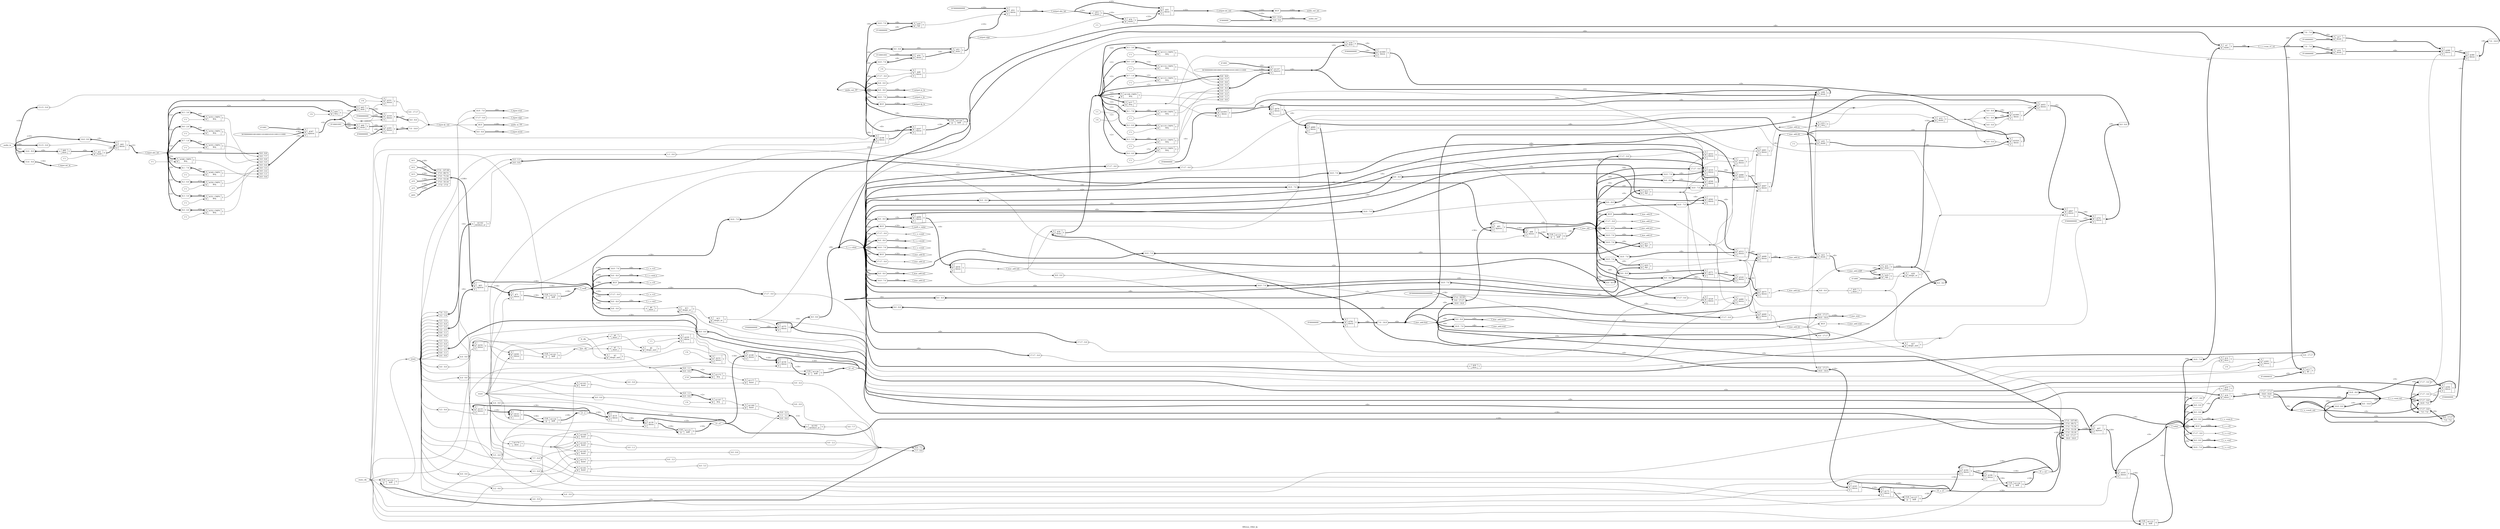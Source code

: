 digraph "IIR2sos_18bit_fp" {
label="IIR2sos_18bit_fp";
rankdir="LR";
remincross=true;
n2 [ shape=octagon, label="audio_out", color="black", fontcolor="black" ];
n3 [ shape=octagon, label="audio_in", color="black", fontcolor="black" ];
n4 [ shape=octagon, label="b11", color="black", fontcolor="black" ];
n5 [ shape=octagon, label="b12", color="black", fontcolor="black" ];
n6 [ shape=octagon, label="b13", color="black", fontcolor="black" ];
n7 [ shape=octagon, label="a12", color="black", fontcolor="black" ];
n8 [ shape=octagon, label="a13", color="black", fontcolor="black" ];
n9 [ shape=octagon, label="gain", color="black", fontcolor="black" ];
n10 [ shape=octagon, label="state_clk", color="black", fontcolor="black" ];
n11 [ shape=octagon, label="lr_clk", color="black", fontcolor="black" ];
n12 [ shape=octagon, label="reset", color="black", fontcolor="black" ];
n13 [ shape=diamond, label="f_mac_new", color="black", fontcolor="black" ];
n14 [ shape=diamond, label="f_coeff_x_value", color="black", fontcolor="black" ];
n15 [ shape=diamond, label="f_coeff", color="black", fontcolor="black" ];
n16 [ shape=diamond, label="f_mac_old", color="black", fontcolor="black" ];
n17 [ shape=diamond, label="f_value", color="black", fontcolor="black" ];
n18 [ shape=diamond, label="x1_n", color="black", fontcolor="black" ];
n19 [ shape=diamond, label="x1_n1", color="black", fontcolor="black" ];
n20 [ shape=diamond, label="x1_n2", color="black", fontcolor="black" ];
n21 [ shape=diamond, label="f1_y_n1", color="black", fontcolor="black" ];
n22 [ shape=diamond, label="f1_y_n2", color="black", fontcolor="black" ];
n23 [ shape=diamond, label="audio_out_int", color="black", fontcolor="black" ];
n24 [ shape=diamond, label="audio_out_FP", color="black", fontcolor="black" ];
n25 [ shape=diamond, label="audio_in_FP", color="black", fontcolor="black" ];
n26 [ shape=diamond, label="f_c_x_v.f2", color="black", fontcolor="black" ];
n27 [ shape=diamond, label="last_clk", color="black", fontcolor="black" ];
n28 [ shape=diamond, label="f_c_x_v.fout", color="black", fontcolor="black" ];
n31 [ shape=diamond, label="f_c_x_v.sout", color="black", fontcolor="black" ];
n40 [ shape=diamond, label="f_c_x_v.mout", color="black", fontcolor="black" ];
n42 [ shape=diamond, label="f_c_x_v.eout", color="black", fontcolor="black" ];
n47 [ shape=diamond, label="f_c_x_v.s1", color="black", fontcolor="black" ];
n49 [ shape=diamond, label="f_c_x_v.s2", color="black", fontcolor="black" ];
n50 [ shape=diamond, label="f_c_x_v.m1", color="black", fontcolor="black" ];
n51 [ shape=diamond, label="f_c_x_v.m2", color="black", fontcolor="black" ];
n52 [ shape=diamond, label="f_c_x_v.e1", color="black", fontcolor="black" ];
n61 [ shape=diamond, label="f_c_x_v.e2", color="black", fontcolor="black" ];
n62 [ shape=diamond, label="f_c_x_v.sum_e1_e2", color="black", fontcolor="black" ];
n63 [ shape=diamond, label="f_c_x_v.mult_out", color="black", fontcolor="black" ];
n93 [ shape=diamond, label="f_input.mout", color="black", fontcolor="black" ];
n95 [ shape=diamond, label="f_input.eout", color="black", fontcolor="black" ];
n99 [ shape=diamond, label="f_c_x_v.mm.a", color="black", fontcolor="black" ];
n100 [ shape=diamond, label="f_mac_add.f1", color="black", fontcolor="black" ];
n101 [ shape=diamond, label="f_input.int_in", color="black", fontcolor="black" ];
n102 [ shape=diamond, label="f_output.abs_int", color="black", fontcolor="black" ];
n103 [ shape=diamond, label="f_input.fp_out", color="black", fontcolor="black" ];
n104 [ shape=diamond, label="f_input.abs_int", color="black", fontcolor="black" ];
n105 [ shape=diamond, label="f_input.sign", color="black", fontcolor="black" ];
n122 [ shape=diamond, label="f_mac_add.mb", color="black", fontcolor="black" ];
n133 [ shape=diamond, label="state", color="black", fontcolor="black" ];
n136 [ shape=diamond, label="f_c_x_v.mm.b", color="black", fontcolor="black" ];
n137 [ shape=diamond, label="f_mac_add.f2", color="black", fontcolor="black" ];
n141 [ shape=diamond, label="f_c_x_v.mm.out", color="black", fontcolor="black" ];
n144 [ shape=diamond, label="f_mac_add.fout", color="black", fontcolor="black" ];
n147 [ shape=diamond, label="f_mac_add.sout", color="black", fontcolor="black" ];
n148 [ shape=diamond, label="f_mac_add.mout", color="black", fontcolor="black" ];
n149 [ shape=diamond, label="f_mac_add.eout", color="black", fontcolor="black" ];
n150 [ shape=diamond, label="f_mac_add.s1", color="black", fontcolor="black" ];
n151 [ shape=diamond, label="f_mac_add.sb", color="black", fontcolor="black" ];
n153 [ shape=diamond, label="f_mac_add.ediff", color="black", fontcolor="black" ];
n154 [ shape=diamond, label="f_mac_add.ss", color="black", fontcolor="black" ];
n155 [ shape=diamond, label="f_mac_add.ms", color="black", fontcolor="black" ];
n156 [ shape=diamond, label="f_mac_add.s2", color="black", fontcolor="black" ];
n157 [ shape=diamond, label="f_mac_add.es", color="black", fontcolor="black" ];
n159 [ shape=diamond, label="f_mac_add.m1", color="black", fontcolor="black" ];
n160 [ shape=diamond, label="f_mac_add.e1", color="black", fontcolor="black" ];
n161 [ shape=diamond, label="f_mac_add.m2", color="black", fontcolor="black" ];
n162 [ shape=diamond, label="f_mac_add.eb", color="black", fontcolor="black" ];
n163 [ shape=diamond, label="f_mac_add.e2", color="black", fontcolor="black" ];
n171 [ shape=diamond, label="f_output.sign", color="black", fontcolor="black" ];
n172 [ shape=diamond, label="f_c_x_v.f1", color="black", fontcolor="black" ];
n173 [ shape=diamond, label="f_output.int_out", color="black", fontcolor="black" ];
n174 [ shape=diamond, label="f_output.fp_in", color="black", fontcolor="black" ];
n175 [ shape=diamond, label="f_output.m_in", color="black", fontcolor="black" ];
n176 [ shape=diamond, label="f_output.e_in", color="black", fontcolor="black" ];
c185 [ shape=record, label="{{<p182> A|<p183> B}|$3\n$logic_and|{<p184> Y}}" ];
c186 [ shape=record, label="{{<p182> A}|$4\n$not|{<p184> Y}}" ];
c187 [ shape=record, label="{{<p182> A}|$5\n$not|{<p184> Y}}" ];
c188 [ shape=record, label="{{<p182> A|<p183> B}|$6\n$logic_and|{<p184> Y}}" ];
v0 [ label="1'1" ];
c189 [ shape=record, label="{{<p182> A|<p183> B}|$35\n$add|{<p184> Y}}" ];
c191 [ shape=record, label="{{<p182> A|<p183> B|<p190> S}|$512\n$mux|{<p184> Y}}" ];
x1 [ shape=record, style=rounded, label="<s0> 16:9 - 7:0 " ];
x1:e -> c191:p183:w [arrowhead=odiamond, arrowtail=odiamond, dir=both, color="black", style="setlinewidth(3)", label="<8>"];
c192 [ shape=record, label="{{<p182> A|<p183> B|<p190> S}|$504\n$mux|{<p184> Y}}" ];
x2 [ shape=record, style=rounded, label="<s0> 17:17 - 0:0 " ];
x2:e -> c192:p183:w [arrowhead=odiamond, arrowtail=odiamond, dir=both, color="black", label=""];
c193 [ shape=record, label="{{<p182> A|<p183> B|<p190> S}|$496\n$mux|{<p184> Y}}" ];
x3 [ shape=record, style=rounded, label="<s0> 8:0 - 8:0 " ];
x3:e -> c193:p183:w [arrowhead=odiamond, arrowtail=odiamond, dir=both, color="black", style="setlinewidth(3)", label="<9>"];
c194 [ shape=record, label="{{<p182> A|<p183> B|<p190> S}|$461\n$mux|{<p184> Y}}" ];
x4 [ shape=record, style=rounded, label="<s0> 17:17 - 0:0 " ];
x4:e -> c194:p183:w [arrowhead=odiamond, arrowtail=odiamond, dir=both, color="black", label=""];
c195 [ shape=record, label="{{<p182> A|<p183> B|<p190> S}|$488\n$mux|{<p184> Y}}" ];
x5 [ shape=record, style=rounded, label="<s0> 16:9 - 7:0 " ];
x5:e -> c195:p183:w [arrowhead=odiamond, arrowtail=odiamond, dir=both, color="black", style="setlinewidth(3)", label="<8>"];
c196 [ shape=record, label="{{<p182> A|<p183> B|<p190> S}|$454\n$mux|{<p184> Y}}" ];
x6 [ shape=record, style=rounded, label="<s0> 8:0 - 8:0 " ];
x6:e -> c196:p183:w [arrowhead=odiamond, arrowtail=odiamond, dir=both, color="black", style="setlinewidth(3)", label="<9>"];
c197 [ shape=record, label="{{<p182> A|<p183> B|<p190> S}|$480\n$mux|{<p184> Y}}" ];
x7 [ shape=record, style=rounded, label="<s0> 17:17 - 0:0 " ];
x7:e -> c197:p183:w [arrowhead=odiamond, arrowtail=odiamond, dir=both, color="black", label=""];
c198 [ shape=record, label="{{<p182> A|<p183> B|<p190> S}|$475\n$mux|{<p184> Y}}" ];
x8 [ shape=record, style=rounded, label="<s0> 8:0 - 8:0 " ];
x8:e -> c198:p183:w [arrowhead=odiamond, arrowtail=odiamond, dir=both, color="black", style="setlinewidth(3)", label="<9>"];
c199 [ shape=record, label="{{<p182> A|<p183> B|<p190> S}|$468\n$mux|{<p184> Y}}" ];
x9 [ shape=record, style=rounded, label="<s0> 16:9 - 7:0 " ];
x9:e -> c199:p183:w [arrowhead=odiamond, arrowtail=odiamond, dir=both, color="black", style="setlinewidth(3)", label="<8>"];
v10 [ label="1'0" ];
c200 [ shape=record, label="{{<p182> A|<p183> B}|$37\n$eq|{<p184> Y}}" ];
c201 [ shape=record, label="{{<p182> A|<p183> B|<p190> S}|$447\n$mux|{<p184> Y}}" ];
x11 [ shape=record, style=rounded, label="<s0> 16:9 - 7:0 " ];
x11:e -> c201:p183:w [arrowhead=odiamond, arrowtail=odiamond, dir=both, color="black", style="setlinewidth(3)", label="<8>"];
c202 [ shape=record, label="{{<p182> A|<p183> B}|$36\n$sub|{<p184> Y}}" ];
x12 [ shape=record, style=rounded, label="<s0> 8:0 - 8:0 " ];
x12:e -> c202:p183:w [arrowhead=odiamond, arrowtail=odiamond, dir=both, color="black", style="setlinewidth(3)", label="<9>"];
c203 [ shape=record, label="{{<p182> A|<p183> B|<p190> S}|$440\n$mux|{<p184> Y}}" ];
x13 [ shape=record, style=rounded, label="<s0> 17:17 - 0:0 " ];
x13:e -> c203:p183:w [arrowhead=odiamond, arrowtail=odiamond, dir=both, color="black", label=""];
c204 [ shape=record, label="{{<p182> A|<p183> B}|$39\n$shl|{<p184> Y}}" ];
c205 [ shape=record, label="{{<p182> A|<p183> B}|$38\n$sub|{<p184> Y}}" ];
c206 [ shape=record, label="{{<p182> A|<p183> B}|$20\n$gt|{<p184> Y}}" ];
x14 [ shape=record, style=rounded, label="<s0> 16:9 - 7:0 " ];
x14:e -> c206:p182:w [arrowhead=odiamond, arrowtail=odiamond, dir=both, color="black", style="setlinewidth(3)", label="<8>"];
x15 [ shape=record, style=rounded, label="<s0> 16:9 - 7:0 " ];
x15:e -> c206:p183:w [arrowhead=odiamond, arrowtail=odiamond, dir=both, color="black", style="setlinewidth(3)", label="<8>"];
c207 [ shape=record, label="{{<p182> A|<p183> B}|$33\n$add|{<p184> Y}}" ];
c208 [ shape=record, label="{{<p182> A|<p183> B|<p190> S}|$63\n$pmux|{<p184> Y}}" ];
x16 [ shape=record, style=rounded, label="<s5> 17:0 - 107:90 |<s4> 17:0 - 89:72 |<s3> 17:0 - 71:54 |<s2> 17:0 - 53:36 |<s1> 17:0 - 35:18 |<s0> 17:0 - 17:0 " ];
x16:e -> c208:p183:w [arrowhead=odiamond, arrowtail=odiamond, dir=both, color="black", style="setlinewidth(3)", label="<108>"];
x17 [ shape=record, style=rounded, label="<s5> 5:5 - 5:5 |<s4> 3:3 - 4:4 |<s3> 7:7 - 3:3 |<s2> 2:2 - 2:2 |<s1> 6:6 - 1:1 |<s0> 4:4 - 0:0 " ];
x17:e -> c208:p190:w [arrowhead=odiamond, arrowtail=odiamond, dir=both, color="black", style="setlinewidth(3)", label="<6>"];
c209 [ shape=record, label="{{<p182> A|<p183> B|<p190> S}|$71\n$mux|{<p184> Y}}" ];
v19 [ label="18'000000000000000000" ];
c210 [ shape=record, label="{{<p182> A|<p183> B|<p190> S}|$81\n$pmux|{<p184> Y}}" ];
x18 [ shape=record, style=rounded, label="<s2> 17:0 - 35:18 |<s1> 0:0 - 17:17 |<s0> 16:0 - 16:0 " ];
x18:e -> c210:p183:w [arrowhead=odiamond, arrowtail=odiamond, dir=both, color="black", style="setlinewidth(3)", label="<36>"];
x20 [ shape=record, style=rounded, label="<s1> 5:5 - 1:1 |<s0> 0:0 - 0:0 " ];
x20:e -> c210:p190:w [arrowhead=odiamond, arrowtail=odiamond, dir=both, color="black", style="setlinewidth(3)", label="<2>"];
c211 [ shape=record, label="{{<p182> A|<p183> B|<p190> S}|$88\n$mux|{<p184> Y}}" ];
c212 [ shape=record, label="{{<p182> A|<p183> B|<p190> S}|$97\n$pmux|{<p184> Y}}" ];
x21 [ shape=record, style=rounded, label="<s6> 17:0 - 107:90 |<s5> 17:0 - 89:72 |<s4> 17:0 - 71:54 |<s3> 17:0 - 53:36 |<s2> 17:0 - 35:18 |<s1> 0:0 - 17:17 |<s0> 16:0 - 16:0 " ];
x21:e -> c212:p183:w [arrowhead=odiamond, arrowtail=odiamond, dir=both, color="black", style="setlinewidth(3)", label="<108>"];
x22 [ shape=record, style=rounded, label="<s5> 5:5 - 5:5 |<s4> 3:3 - 4:4 |<s3> 7:7 - 3:3 |<s2> 2:2 - 2:2 |<s1> 6:6 - 1:1 |<s0> 4:4 - 0:0 " ];
x22:e -> c212:p190:w [arrowhead=odiamond, arrowtail=odiamond, dir=both, color="black", style="setlinewidth(3)", label="<6>"];
c213 [ shape=record, label="{{<p182> A|<p183> B|<p190> S}|$105\n$mux|{<p184> Y}}" ];
c214 [ shape=record, label="{{<p182> A|<p183> B|<p190> S}|$119\n$mux|{<p184> Y}}" ];
x23 [ shape=record, style=rounded, label="<s0> 5:5 - 0:0 " ];
x23:e -> c214:p190:w [arrowhead=odiamond, arrowtail=odiamond, dir=both, color="black", label=""];
c215 [ shape=record, label="{{<p182> A|<p183> B|<p190> S}|$122\n$mux|{<p184> Y}}" ];
c216 [ shape=record, label="{{<p182> A|<p183> B|<p190> S}|$131\n$mux|{<p184> Y}}" ];
x24 [ shape=record, style=rounded, label="<s0> 4:4 - 0:0 " ];
x24:e -> c216:p190:w [arrowhead=odiamond, arrowtail=odiamond, dir=both, color="black", label=""];
c217 [ shape=record, label="{{<p182> A|<p183> B|<p190> S}|$139\n$mux|{<p184> Y}}" ];
c218 [ shape=record, label="{{<p182> A|<p183> B|<p190> S}|$148\n$mux|{<p184> Y}}" ];
x25 [ shape=record, style=rounded, label="<s0> 4:4 - 0:0 " ];
x25:e -> c218:p190:w [arrowhead=odiamond, arrowtail=odiamond, dir=both, color="black", label=""];
c219 [ shape=record, label="{{<p182> A|<p183> B|<p190> S}|$156\n$mux|{<p184> Y}}" ];
c220 [ shape=record, label="{{<p182> A|<p183> B|<p190> S}|$165\n$mux|{<p184> Y}}" ];
x26 [ shape=record, style=rounded, label="<s1> 0:0 - 17:17 |<s0> 16:0 - 16:0 " ];
x26:e -> c220:p183:w [arrowhead=odiamond, arrowtail=odiamond, dir=both, color="black", style="setlinewidth(3)", label="<18>"];
x27 [ shape=record, style=rounded, label="<s0> 4:4 - 0:0 " ];
x27:e -> c220:p190:w [arrowhead=odiamond, arrowtail=odiamond, dir=both, color="black", label=""];
c221 [ shape=record, label="{{<p182> A|<p183> B|<p190> S}|$173\n$mux|{<p184> Y}}" ];
c222 [ shape=record, label="{{<p182> A|<p183> B|<p190> S}|$182\n$mux|{<p184> Y}}" ];
x28 [ shape=record, style=rounded, label="<s0> 4:4 - 0:0 " ];
x28:e -> c222:p190:w [arrowhead=odiamond, arrowtail=odiamond, dir=both, color="black", label=""];
c223 [ shape=record, label="{{<p182> A|<p183> B|<p190> S}|$190\n$mux|{<p184> Y}}" ];
c224 [ shape=record, label="{{<p182> A}|$9\n$not|{<p184> Y}}" ];
x29 [ shape=record, style=rounded, label="<s0> 8:8 - 0:0 " ];
x29:e -> c224:p182:w [arrowhead=odiamond, arrowtail=odiamond, dir=both, color="black", label=""];
c225 [ shape=record, label="{{<p182> A|<p183> B|<p190> S}|$198\n$mux|{<p184> Y}}" ];
x30 [ shape=record, style=rounded, label="<s0> 1:1 - 0:0 " ];
x30:e -> c225:p190:w [arrowhead=odiamond, arrowtail=odiamond, dir=both, color="black", label=""];
c226 [ shape=record, label="{{<p182> A|<p183> B|<p190> S}|$207\n$mux|{<p184> Y}}" ];
c227 [ shape=record, label="{{<p182> A|<p183> B}|$7\n$add|{<p184> Y}}" ];
x31 [ shape=record, style=rounded, label="<s0> 16:9 - 7:0 " ];
x31:e -> c227:p182:w [arrowhead=odiamond, arrowtail=odiamond, dir=both, color="black", style="setlinewidth(3)", label="<8>"];
x32 [ shape=record, style=rounded, label="<s0> 16:9 - 7:0 " ];
x32:e -> c227:p183:w [arrowhead=odiamond, arrowtail=odiamond, dir=both, color="black", style="setlinewidth(3)", label="<8>"];
v33 [ label="8'10000010" ];
c228 [ shape=record, label="{{<p182> A|<p183> B}|$12\n$lt|{<p184> Y}}" ];
c229 [ shape=record, label="{{<p182> A}|$10\n$not|{<p184> Y}}" ];
x34 [ shape=record, style=rounded, label="<s0> 8:8 - 0:0 " ];
x34:e -> c229:p182:w [arrowhead=odiamond, arrowtail=odiamond, dir=both, color="black", label=""];
c230 [ shape=record, label="{{<p182> A|<p183> B}|$11\n$logic_or|{<p184> Y}}" ];
v36 [ label="8'10000000" ];
c231 [ shape=record, label="{{<p182> A|<p183> B}|$16\n$sub|{<p184> Y}}" ];
x35 [ shape=record, style=rounded, label="<s0> 7:0 - 7:0 " ];
x35:e -> c231:p182:w [arrowhead=odiamond, arrowtail=odiamond, dir=both, color="black", style="setlinewidth(3)", label="<8>"];
c232 [ shape=record, label="{{<p182> A|<p183> B}|$14\n$xor|{<p184> Y}}" ];
x37 [ shape=record, style=rounded, label="<s0> 17:17 - 0:0 " ];
x37:e -> c232:p182:w [arrowhead=odiamond, arrowtail=odiamond, dir=both, color="black", label=""];
x38 [ shape=record, style=rounded, label="<s0> 17:17 - 0:0 " ];
x38:e -> c232:p183:w [arrowhead=odiamond, arrowtail=odiamond, dir=both, color="black", label=""];
v39 [ label="1'1" ];
c233 [ shape=record, label="{{<p182> A|<p183> B|<p190> S}|$229\n$mux|{<p184> Y}}" ];
v40 [ label="1'0" ];
c234 [ shape=record, label="{{<p182> A|<p183> B|<p190> S}|$232\n$mux|{<p184> Y}}" ];
c235 [ shape=record, label="{{<p182> A|<p183> B|<p190> S}|$234\n$mux|{<p184> Y}}" ];
x41 [ shape=record, style=rounded, label="<s0> 0:0 - 0:0 " ];
x41:e -> c235:p190:w [arrowhead=odiamond, arrowtail=odiamond, dir=both, color="black", label=""];
c236 [ shape=record, label="{{<p182> A|<p183> B|<p190> S}|$244\n$mux|{<p184> Y}}" ];
c237 [ shape=record, label="{{<p182> A|<p183> B}|$13\n$logic_or|{<p184> Y}}" ];
v43 [ label="8'10000001" ];
c238 [ shape=record, label="{{<p182> A|<p183> B}|$17\n$sub|{<p184> Y}}" ];
x42 [ shape=record, style=rounded, label="<s0> 7:0 - 7:0 " ];
x42:e -> c238:p182:w [arrowhead=odiamond, arrowtail=odiamond, dir=both, color="black", style="setlinewidth(3)", label="<8>"];
c239 [ shape=record, label="{{<p182> A|<p183> B|<p190> S}|$1024\n$mux|{<p184> Y}}" ];
x44 [ shape=record, style=rounded, label="<s0> 9:9 - 0:0 " ];
x44:e -> c239:p190:w [arrowhead=odiamond, arrowtail=odiamond, dir=both, color="black", label=""];
c240 [ shape=record, label="{{<p182> A|<p183> B}|$22\n$gt|{<p184> Y}}" ];
x45 [ shape=record, style=rounded, label="<s0> 8:0 - 8:0 " ];
x45:e -> c240:p182:w [arrowhead=odiamond, arrowtail=odiamond, dir=both, color="black", style="setlinewidth(3)", label="<9>"];
x46 [ shape=record, style=rounded, label="<s0> 8:0 - 8:0 " ];
x46:e -> c240:p183:w [arrowhead=odiamond, arrowtail=odiamond, dir=both, color="black", style="setlinewidth(3)", label="<9>"];
c241 [ shape=record, label="{{<p182> A|<p183> B}|$31\n$shr|{<p184> Y}}" ];
c242 [ shape=record, label="{{<p182> A|<p183> B}|$32\n$eq|{<p184> Y}}" ];
v47 [ label="9'000000000" ];
c243 [ shape=record, label="{{<p182> A|<p183> B|<p190> S}|$375\n$mux|{<p184> Y}}" ];
x48 [ shape=record, style=rounded, label="<s0> 8:0 - 8:0 " ];
c243:p184:e -> x48:w [arrowhead=odiamond, arrowtail=odiamond, dir=both, color="black", style="setlinewidth(3)", label="<9>"];
v50 [ label="1'1" ];
c244 [ shape=record, label="{{<p182> A|<p183> B}|$1114_CMP0\n$eq|{<p184> Y}}" ];
x49 [ shape=record, style=rounded, label="<s0> 8:6 - 2:0 " ];
x49:e -> c244:p182:w [arrowhead=odiamond, arrowtail=odiamond, dir=both, color="black", style="setlinewidth(3)", label="<3>"];
c245 [ shape=record, label="{{<p182> A|<p183> B}|$23\n$sub|{<p184> Y}}" ];
v52 [ label="1'1" ];
c246 [ shape=record, label="{{<p182> A|<p183> B}|$1113_CMP0\n$eq|{<p184> Y}}" ];
x51 [ shape=record, style=rounded, label="<s0> 8:5 - 3:0 " ];
x51:e -> c246:p182:w [arrowhead=odiamond, arrowtail=odiamond, dir=both, color="black", style="setlinewidth(3)", label="<4>"];
v54 [ label="1'1" ];
c247 [ shape=record, label="{{<p182> A|<p183> B}|$1112_CMP0\n$eq|{<p184> Y}}" ];
x53 [ shape=record, style=rounded, label="<s0> 8:4 - 4:0 " ];
x53:e -> c247:p182:w [arrowhead=odiamond, arrowtail=odiamond, dir=both, color="black", style="setlinewidth(3)", label="<5>"];
v55 [ label="1'1" ];
c248 [ shape=record, label="{{<p182> A|<p183> B}|$1108_CMP0\n$eq|{<p184> Y}}" ];
c249 [ shape=record, label="{{<p182> A|<p183> B}|$21\n$gt|{<p184> Y}}" ];
x56 [ shape=record, style=rounded, label="<s0> 16:9 - 7:0 " ];
x56:e -> c249:p182:w [arrowhead=odiamond, arrowtail=odiamond, dir=both, color="black", style="setlinewidth(3)", label="<8>"];
x57 [ shape=record, style=rounded, label="<s0> 16:9 - 7:0 " ];
x57:e -> c249:p183:w [arrowhead=odiamond, arrowtail=odiamond, dir=both, color="black", style="setlinewidth(3)", label="<8>"];
v58 [ label="4'1001" ];
v59 [ label="36'000000010010001101000101011001111000" ];
c250 [ shape=record, label="{{<p182> A|<p183> B|<p190> S}|$1107\n$pmux|{<p184> Y}}" ];
x60 [ shape=record, style=rounded, label="<s8> 8:8 - 8:8 |<s7> 0:0 - 7:7 |<s6> 0:0 - 6:6 |<s5> 0:0 - 5:5 |<s4> 0:0 - 4:4 |<s3> 0:0 - 3:3 |<s2> 0:0 - 2:2 |<s1> 0:0 - 1:1 |<s0> 0:0 - 0:0 " ];
x60:e -> c250:p190:w [arrowhead=odiamond, arrowtail=odiamond, dir=both, color="black", style="setlinewidth(3)", label="<9>"];
v62 [ label="1'1" ];
c251 [ shape=record, label="{{<p182> A|<p183> B}|$1109_CMP0\n$eq|{<p184> Y}}" ];
x61 [ shape=record, style=rounded, label="<s0> 8:1 - 7:0 " ];
x61:e -> c251:p182:w [arrowhead=odiamond, arrowtail=odiamond, dir=both, color="black", style="setlinewidth(3)", label="<8>"];
c252 [ shape=record, label="{{<p182> A|<p183> B|<p190> S}|$867\n$mux|{<p184> Y}}" ];
v64 [ label="1'1" ];
c253 [ shape=record, label="{{<p182> A|<p183> B}|$1111_CMP0\n$eq|{<p184> Y}}" ];
x63 [ shape=record, style=rounded, label="<s0> 8:3 - 5:0 " ];
x63:e -> c253:p182:w [arrowhead=odiamond, arrowtail=odiamond, dir=both, color="black", style="setlinewidth(3)", label="<6>"];
v66 [ label="1'1" ];
c254 [ shape=record, label="{{<p182> A|<p183> B}|$1110_CMP0\n$eq|{<p184> Y}}" ];
x65 [ shape=record, style=rounded, label="<s0> 8:2 - 6:0 " ];
x65:e -> c254:p182:w [arrowhead=odiamond, arrowtail=odiamond, dir=both, color="black", style="setlinewidth(3)", label="<7>"];
c255 [ shape=record, label="{{<p182> A}|$1179\n$not|{<p184> Y}}" ];
c256 [ shape=record, label="{{<p182> A|<p183> B|<p190> S}|$544\n$mux|{<p184> Y}}" ];
x67 [ shape=record, style=rounded, label="<s0> 8:0 - 8:0 " ];
x67:e -> c256:p182:w [arrowhead=odiamond, arrowtail=odiamond, dir=both, color="black", style="setlinewidth(3)", label="<9>"];
x68 [ shape=record, style=rounded, label="<s0> 8:0 - 8:0 " ];
x68:e -> c256:p183:w [arrowhead=odiamond, arrowtail=odiamond, dir=both, color="black", style="setlinewidth(3)", label="<9>"];
c257 [ shape=record, label="{{<p182> A|<p183> B|<p190> S}|$520\n$mux|{<p184> Y}}" ];
x69 [ shape=record, style=rounded, label="<s0> 8:0 - 8:0 " ];
x69:e -> c257:p183:w [arrowhead=odiamond, arrowtail=odiamond, dir=both, color="black", style="setlinewidth(3)", label="<9>"];
c258 [ shape=record, label="{{<p182> A|<p183> B|<p190> S}|$535\n$mux|{<p184> Y}}" ];
x70 [ shape=record, style=rounded, label="<s0> 16:9 - 7:0 " ];
x70:e -> c258:p182:w [arrowhead=odiamond, arrowtail=odiamond, dir=both, color="black", style="setlinewidth(3)", label="<8>"];
x71 [ shape=record, style=rounded, label="<s0> 16:9 - 7:0 " ];
x71:e -> c258:p183:w [arrowhead=odiamond, arrowtail=odiamond, dir=both, color="black", style="setlinewidth(3)", label="<8>"];
c259 [ shape=record, label="{{<p182> A|<p183> B|<p190> S}|$526\n$mux|{<p184> Y}}" ];
x72 [ shape=record, style=rounded, label="<s0> 17:17 - 0:0 " ];
x72:e -> c259:p182:w [arrowhead=odiamond, arrowtail=odiamond, dir=both, color="black", label=""];
x73 [ shape=record, style=rounded, label="<s0> 17:17 - 0:0 " ];
x73:e -> c259:p183:w [arrowhead=odiamond, arrowtail=odiamond, dir=both, color="black", label=""];
c260 [ shape=record, label="{{<p182> A|<p183> B}|$27\n$logic_and|{<p184> Y}}" ];
c261 [ shape=record, label="{{<p182> A|<p183> B|<p190> S}|$889\n$mux|{<p184> Y}}" ];
c262 [ shape=record, label="{{<p182> A|<p183> B}|$30\n$logic_or|{<p184> Y}}" ];
v74 [ label="4'1000" ];
c263 [ shape=record, label="{{<p182> A|<p183> B}|$29\n$gt|{<p184> Y}}" ];
c264 [ shape=record, label="{{<p182> A|<p183> B|<p190> S}|$978\n$mux|{<p184> Y}}" ];
v75 [ label="8'00000000" ];
c265 [ shape=record, label="{{<p182> A|<p183> B|<p190> S}|$380\n$mux|{<p184> Y}}" ];
x76 [ shape=record, style=rounded, label="<s0> 7:0 - 16:9 " ];
c265:p184:e -> x76:w [arrowhead=odiamond, arrowtail=odiamond, dir=both, color="black", style="setlinewidth(3)", label="<8>"];
c269 [ shape=record, label="{{<p266> CLK|<p267> D}|$1155\n$dff|{<p268> Q}}" ];
x77 [ shape=record, style=rounded, label="<s1> 6:0 - 7:1 |<s0> 7:7 - 0:0 " ];
x77:e -> c269:p267:w [arrowhead=odiamond, arrowtail=odiamond, dir=both, color="black", style="setlinewidth(3)", label="<8>"];
c270 [ shape=record, label="{{<p182> A|<p183> B|<p190> S}|$1000\n$mux|{<p184> Y}}" ];
x78 [ shape=record, style=rounded, label="<s0> 8:0 - 8:0 " ];
x78:e -> c270:p182:w [arrowhead=odiamond, arrowtail=odiamond, dir=both, color="black", style="setlinewidth(3)", label="<9>"];
x79 [ shape=record, style=rounded, label="<s0> 9:1 - 8:0 " ];
x79:e -> c270:p183:w [arrowhead=odiamond, arrowtail=odiamond, dir=both, color="black", style="setlinewidth(3)", label="<9>"];
x80 [ shape=record, style=rounded, label="<s0> 9:9 - 0:0 " ];
x80:e -> c270:p190:w [arrowhead=odiamond, arrowtail=odiamond, dir=both, color="black", label=""];
v81 [ label="1'0" ];
c271 [ shape=record, label="{{<p182> A|<p183> B|<p190> S}|$385\n$mux|{<p184> Y}}" ];
x82 [ shape=record, style=rounded, label="<s0> 0:0 - 17:17 " ];
c271:p184:e -> x82:w [arrowhead=odiamond, arrowtail=odiamond, dir=both, color="black", label=""];
c272 [ shape=record, label="{{<p182> A|<p183> B|<p190> S}|$388\n$mux|{<p184> Y}}" ];
x83 [ shape=record, style=rounded, label="<s0> 17:17 - 0:0 " ];
x83:e -> c272:p190:w [arrowhead=odiamond, arrowtail=odiamond, dir=both, color="black", label=""];
c273 [ shape=record, label="{{<p182> A|<p183> B|<p190> S}|$394\n$mux|{<p184> Y}}" ];
x84 [ shape=record, style=rounded, label="<s0> 16:8 - 8:0 " ];
x84:e -> c273:p182:w [arrowhead=odiamond, arrowtail=odiamond, dir=both, color="black", style="setlinewidth(3)", label="<9>"];
x85 [ shape=record, style=rounded, label="<s1> 17:17 - 8:8 |<s0> 16:9 - 7:0 " ];
x85:e -> c273:p183:w [arrowhead=odiamond, arrowtail=odiamond, dir=both, color="black", style="setlinewidth(3)", label="<9>"];
x86 [ shape=record, style=rounded, label="<s0> 17:17 - 0:0 " ];
x86:e -> c273:p190:w [arrowhead=odiamond, arrowtail=odiamond, dir=both, color="black", label=""];
v87 [ label="8'00000000" ];
c274 [ shape=record, label="{{<p182> A|<p183> B|<p190> S}|$1093\n$mux|{<p184> Y}}" ];
c275 [ shape=record, label="{{<p182> A|<p183> B}|$18\n$mul|{<p184> Y}}" ];
x88 [ shape=record, style=rounded, label="<s0> 8:0 - 8:0 " ];
x88:e -> c275:p182:w [arrowhead=odiamond, arrowtail=odiamond, dir=both, color="black", style="setlinewidth(3)", label="<9>"];
x89 [ shape=record, style=rounded, label="<s0> 8:0 - 8:0 " ];
x89:e -> c275:p183:w [arrowhead=odiamond, arrowtail=odiamond, dir=both, color="black", style="setlinewidth(3)", label="<9>"];
x90 [ shape=record, style=rounded, label="<s2> 17:17 - 17:17 |<s1> 16:8 - 16:8 |<s0> 7:0 - 7:0 " ];
c275:p184:e -> x90:w [arrowhead=odiamond, arrowtail=odiamond, dir=both, color="black", style="setlinewidth(3)", label="<18>"];
v91 [ label="9'000000000" ];
c276 [ shape=record, label="{{<p182> A|<p183> B|<p190> S}|$1069\n$mux|{<p184> Y}}" ];
c277 [ shape=record, label="{{<p182> A}|$26\n$not|{<p184> Y}}" ];
x92 [ shape=record, style=rounded, label="<s0> 8:8 - 0:0 " ];
x92:e -> c277:p182:w [arrowhead=odiamond, arrowtail=odiamond, dir=both, color="black", label=""];
v94 [ label="1'1" ];
c278 [ shape=record, label="{{<p182> A|<p183> B}|$1115_CMP0\n$eq|{<p184> Y}}" ];
x93 [ shape=record, style=rounded, label="<s0> 8:7 - 1:0 " ];
x93:e -> c278:p182:w [arrowhead=odiamond, arrowtail=odiamond, dir=both, color="black", style="setlinewidth(3)", label="<2>"];
c279 [ shape=record, label="{{<p182> A|<p183> B}|$1161\n$and|{<p184> Y}}" ];
x95 [ shape=record, style=rounded, label="<s0> 4:4 - 0:0 " ];
x95:e -> c279:p183:w [arrowhead=odiamond, arrowtail=odiamond, dir=both, color="black", label=""];
x96 [ shape=record, style=rounded, label="<s0> 0:0 - 0:0 " ];
c279:p184:e -> x96:w [arrowhead=odiamond, arrowtail=odiamond, dir=both, color="black", label=""];
v97 [ label="9'000000000" ];
c280 [ shape=record, label="{{<p182> A|<p183> B|<p190> S}|$761\n$mux|{<p184> Y}}" ];
x98 [ shape=record, style=rounded, label="<s0> 8:0 - 8:0 " ];
c280:p184:e -> x98:w [arrowhead=odiamond, arrowtail=odiamond, dir=both, color="black", style="setlinewidth(3)", label="<9>"];
v99 [ label="8'00000000" ];
c281 [ shape=record, label="{{<p182> A|<p183> B|<p190> S}|$782\n$mux|{<p184> Y}}" ];
x100 [ shape=record, style=rounded, label="<s0> 7:0 - 16:9 " ];
c281:p184:e -> x100:w [arrowhead=odiamond, arrowtail=odiamond, dir=both, color="black", style="setlinewidth(3)", label="<8>"];
c282 [ shape=record, label="{{<p182> A|<p183> B}|$1169\n$and|{<p184> Y}}" ];
x101 [ shape=record, style=rounded, label="<s0> 5:5 - 0:0 " ];
x101:e -> c282:p183:w [arrowhead=odiamond, arrowtail=odiamond, dir=both, color="black", label=""];
x102 [ shape=record, style=rounded, label="<s0> 0:0 - 2:2 " ];
c282:p184:e -> x102:w [arrowhead=odiamond, arrowtail=odiamond, dir=both, color="black", label=""];
c283 [ shape=record, label="{{<p182> A|<p183> B|<p190> S}|$562\n$mux|{<p184> Y}}" ];
x103 [ shape=record, style=rounded, label="<s0> 16:9 - 7:0 " ];
x103:e -> c283:p182:w [arrowhead=odiamond, arrowtail=odiamond, dir=both, color="black", style="setlinewidth(3)", label="<8>"];
x104 [ shape=record, style=rounded, label="<s0> 16:9 - 7:0 " ];
x104:e -> c283:p183:w [arrowhead=odiamond, arrowtail=odiamond, dir=both, color="black", style="setlinewidth(3)", label="<8>"];
c284 [ shape=record, label="{{<p182> A|<p183> B|<p190> S}|$571\n$mux|{<p184> Y}}" ];
x105 [ shape=record, style=rounded, label="<s0> 8:0 - 8:0 " ];
x105:e -> c284:p182:w [arrowhead=odiamond, arrowtail=odiamond, dir=both, color="black", style="setlinewidth(3)", label="<9>"];
x106 [ shape=record, style=rounded, label="<s0> 8:0 - 8:0 " ];
x106:e -> c284:p183:w [arrowhead=odiamond, arrowtail=odiamond, dir=both, color="black", style="setlinewidth(3)", label="<9>"];
c285 [ shape=record, label="{{<p182> A|<p183> B|<p190> S}|$553\n$mux|{<p184> Y}}" ];
x107 [ shape=record, style=rounded, label="<s0> 17:17 - 0:0 " ];
x107:e -> c285:p182:w [arrowhead=odiamond, arrowtail=odiamond, dir=both, color="black", label=""];
x108 [ shape=record, style=rounded, label="<s0> 17:17 - 0:0 " ];
x108:e -> c285:p183:w [arrowhead=odiamond, arrowtail=odiamond, dir=both, color="black", label=""];
c286 [ shape=record, label="{{<p182> A|<p183> B}|$1165\n$and|{<p184> Y}}" ];
x109 [ shape=record, style=rounded, label="<s0> 7:7 - 0:0 " ];
x109:e -> c286:p183:w [arrowhead=odiamond, arrowtail=odiamond, dir=both, color="black", label=""];
x110 [ shape=record, style=rounded, label="<s0> 0:0 - 1:1 " ];
c286:p184:e -> x110:w [arrowhead=odiamond, arrowtail=odiamond, dir=both, color="black", label=""];
c287 [ shape=record, label="{{<p182> A}|$25\n$not|{<p184> Y}}" ];
x111 [ shape=record, style=rounded, label="<s0> 8:8 - 0:0 " ];
x111:e -> c287:p182:w [arrowhead=odiamond, arrowtail=odiamond, dir=both, color="black", label=""];
c288 [ shape=record, label="{{<p182> A|<p183> B|<p190> S}|$955\n$mux|{<p184> Y}}" ];
c289 [ shape=record, label="{{<p182> A}|$1142\n$reduce_or|{<p184> Y}}" ];
x112 [ shape=record, style=rounded, label="<s1> 7:6 - 3:2 |<s0> 3:2 - 1:0 " ];
x112:e -> c289:p182:w [arrowhead=odiamond, arrowtail=odiamond, dir=both, color="black", style="setlinewidth(3)", label="<4>"];
c290 [ shape=record, label="{{<p182> A}|$40\n$not|{<p184> Y}}" ];
x113 [ shape=record, style=rounded, label="<s0> 14:6 - 8:0 " ];
x113:e -> c290:p182:w [arrowhead=odiamond, arrowtail=odiamond, dir=both, color="black", style="setlinewidth(3)", label="<9>"];
v114 [ label="1'1" ];
c291 [ shape=record, label="{{<p182> A|<p183> B}|$41\n$add|{<p184> Y}}" ];
c292 [ shape=record, label="{{<p266> CLK|<p267> D}|$1131\n$dff|{<p268> Q}}" ];
c293 [ shape=record, label="{{<p266> CLK|<p267> D}|$1132\n$dff|{<p268> Q}}" ];
c294 [ shape=record, label="{{<p266> CLK|<p267> D}|$1133\n$dff|{<p268> Q}}" ];
c295 [ shape=record, label="{{<p266> CLK|<p267> D}|$1134\n$dff|{<p268> Q}}" ];
c296 [ shape=record, label="{{<p266> CLK|<p267> D}|$1135\n$dff|{<p268> Q}}" ];
c297 [ shape=record, label="{{<p266> CLK|<p267> D}|$1136\n$dff|{<p268> Q}}" ];
c298 [ shape=record, label="{{<p266> CLK|<p267> D}|$1137\n$dff|{<p268> Q}}" ];
c299 [ shape=record, label="{{<p266> CLK|<p267> D}|$1138\n$dff|{<p268> Q}}" ];
c300 [ shape=record, label="{{<p266> CLK|<p267> D}|$1139\n$dff|{<p268> Q}}" ];
c301 [ shape=record, label="{{<p182> A|<p183> B|<p190> S}|$42\n$mux|{<p184> Y}}" ];
x115 [ shape=record, style=rounded, label="<s0> 14:6 - 8:0 " ];
x115:e -> c301:p182:w [arrowhead=odiamond, arrowtail=odiamond, dir=both, color="black", style="setlinewidth(3)", label="<9>"];
x116 [ shape=record, style=rounded, label="<s0> 15:15 - 0:0 " ];
x116:e -> c301:p190:w [arrowhead=odiamond, arrowtail=odiamond, dir=both, color="black", label=""];
c302 [ shape=record, label="{{<p266> CLK|<p267> D}|$1141\n$dff|{<p268> Q}}" ];
v117 [ label="1'0" ];
c303 [ shape=record, label="{{<p182> A|<p183> B}|$44\n$eq|{<p184> Y}}" ];
c304 [ shape=record, label="{{<p182> A|<p183> B}|$45\n$shl|{<p184> Y}}" ];
v118 [ label="8'10001001" ];
c305 [ shape=record, label="{{<p182> A|<p183> B}|$46\n$sub|{<p184> Y}}" ];
v119 [ label="8'00000000" ];
c306 [ shape=record, label="{{<p182> A|<p183> B|<p190> S}|$305\n$mux|{<p184> Y}}" ];
x120 [ shape=record, style=rounded, label="<s0> 7:0 - 16:9 " ];
c306:p184:e -> x120:w [arrowhead=odiamond, arrowtail=odiamond, dir=both, color="black", style="setlinewidth(3)", label="<8>"];
v122 [ label="1'0" ];
c307 [ shape=record, label="{{<p182> A|<p183> B|<p190> S}|$331\n$mux|{<p184> Y}}" ];
x121 [ shape=record, style=rounded, label="<s0> 15:15 - 0:0 " ];
x121:e -> c307:p182:w [arrowhead=odiamond, arrowtail=odiamond, dir=both, color="black", label=""];
x123 [ shape=record, style=rounded, label="<s0> 0:0 - 17:17 " ];
c307:p184:e -> x123:w [arrowhead=odiamond, arrowtail=odiamond, dir=both, color="black", label=""];
v124 [ label="9'000000000" ];
c308 [ shape=record, label="{{<p182> A|<p183> B|<p190> S}|$318\n$mux|{<p184> Y}}" ];
x125 [ shape=record, style=rounded, label="<s0> 8:0 - 8:0 " ];
c308:p184:e -> x125:w [arrowhead=odiamond, arrowtail=odiamond, dir=both, color="black", style="setlinewidth(3)", label="<9>"];
v126 [ label="1'1" ];
c309 [ shape=record, label="{{<p182> A|<p183> B}|$348_CMP0\n$eq|{<p184> Y}}" ];
v127 [ label="4'1001" ];
v128 [ label="36'000000010010001101000101011001111000" ];
c310 [ shape=record, label="{{<p182> A|<p183> B|<p190> S}|$347\n$pmux|{<p184> Y}}" ];
x129 [ shape=record, style=rounded, label="<s8> 8:8 - 8:8 |<s7> 0:0 - 7:7 |<s6> 0:0 - 6:6 |<s5> 0:0 - 5:5 |<s4> 0:0 - 4:4 |<s3> 0:0 - 3:3 |<s2> 0:0 - 2:2 |<s1> 0:0 - 1:1 |<s0> 0:0 - 0:0 " ];
x129:e -> c310:p190:w [arrowhead=odiamond, arrowtail=odiamond, dir=both, color="black", style="setlinewidth(3)", label="<9>"];
v131 [ label="1'1" ];
c311 [ shape=record, label="{{<p182> A|<p183> B}|$349_CMP0\n$eq|{<p184> Y}}" ];
x130 [ shape=record, style=rounded, label="<s0> 8:1 - 7:0 " ];
x130:e -> c311:p182:w [arrowhead=odiamond, arrowtail=odiamond, dir=both, color="black", style="setlinewidth(3)", label="<8>"];
v133 [ label="1'1" ];
c312 [ shape=record, label="{{<p182> A|<p183> B}|$350_CMP0\n$eq|{<p184> Y}}" ];
x132 [ shape=record, style=rounded, label="<s0> 8:2 - 6:0 " ];
x132:e -> c312:p182:w [arrowhead=odiamond, arrowtail=odiamond, dir=both, color="black", style="setlinewidth(3)", label="<7>"];
v135 [ label="1'1" ];
c313 [ shape=record, label="{{<p182> A|<p183> B}|$351_CMP0\n$eq|{<p184> Y}}" ];
x134 [ shape=record, style=rounded, label="<s0> 8:3 - 5:0 " ];
x134:e -> c313:p182:w [arrowhead=odiamond, arrowtail=odiamond, dir=both, color="black", style="setlinewidth(3)", label="<6>"];
v137 [ label="1'1" ];
c314 [ shape=record, label="{{<p182> A|<p183> B}|$352_CMP0\n$eq|{<p184> Y}}" ];
x136 [ shape=record, style=rounded, label="<s0> 8:4 - 4:0 " ];
x136:e -> c314:p182:w [arrowhead=odiamond, arrowtail=odiamond, dir=both, color="black", style="setlinewidth(3)", label="<5>"];
c315 [ shape=record, label="{{<p182> A|<p183> B}|$1173\n$and|{<p184> Y}}" ];
x138 [ shape=record, style=rounded, label="<s0> 6:6 - 0:0 " ];
x138:e -> c315:p183:w [arrowhead=odiamond, arrowtail=odiamond, dir=both, color="black", label=""];
x139 [ shape=record, style=rounded, label="<s0> 0:0 - 3:3 " ];
c315:p184:e -> x139:w [arrowhead=odiamond, arrowtail=odiamond, dir=both, color="black", label=""];
v141 [ label="2'10" ];
c316 [ shape=record, label="{{<p182> A|<p183> B}|$1175\n$eq|{<p184> Y}}" ];
x140 [ shape=record, style=rounded, label="<s1> 0:0 - 1:1 |<s0> 0:0 - 0:0 " ];
x140:e -> c316:p182:w [arrowhead=odiamond, arrowtail=odiamond, dir=both, color="black", style="setlinewidth(3)", label="<2>"];
v143 [ label="1'1" ];
c317 [ shape=record, label="{{<p182> A|<p183> B}|$353_CMP0\n$eq|{<p184> Y}}" ];
x142 [ shape=record, style=rounded, label="<s0> 8:5 - 3:0 " ];
x142:e -> c317:p182:w [arrowhead=odiamond, arrowtail=odiamond, dir=both, color="black", style="setlinewidth(3)", label="<4>"];
c318 [ shape=record, label="{{<p182> A|<p183> B}|$1177\n$and|{<p184> Y}}" ];
x144 [ shape=record, style=rounded, label="<s0> 0:0 - 0:0 " ];
x144:e -> c318:p183:w [arrowhead=odiamond, arrowtail=odiamond, dir=both, color="black", label=""];
x145 [ shape=record, style=rounded, label="<s0> 0:0 - 4:4 " ];
c318:p184:e -> x145:w [arrowhead=odiamond, arrowtail=odiamond, dir=both, color="black", label=""];
v147 [ label="1'1" ];
c319 [ shape=record, label="{{<p182> A|<p183> B}|$354_CMP0\n$eq|{<p184> Y}}" ];
x146 [ shape=record, style=rounded, label="<s0> 8:6 - 2:0 " ];
x146:e -> c319:p182:w [arrowhead=odiamond, arrowtail=odiamond, dir=both, color="black", style="setlinewidth(3)", label="<3>"];
c320 [ shape=record, label="{{<p182> A|<p183> B}|$1181\n$and|{<p184> Y}}" ];
x148 [ shape=record, style=rounded, label="<s0> 2:2 - 0:0 " ];
x148:e -> c320:p183:w [arrowhead=odiamond, arrowtail=odiamond, dir=both, color="black", label=""];
x149 [ shape=record, style=rounded, label="<s0> 0:0 - 5:5 " ];
c320:p184:e -> x149:w [arrowhead=odiamond, arrowtail=odiamond, dir=both, color="black", label=""];
c321 [ shape=record, label="{{<p182> A|<p183> B}|$1185\n$and|{<p184> Y}}" ];
x150 [ shape=record, style=rounded, label="<s0> 3:3 - 0:0 " ];
x150:e -> c321:p183:w [arrowhead=odiamond, arrowtail=odiamond, dir=both, color="black", label=""];
x151 [ shape=record, style=rounded, label="<s0> 0:0 - 6:6 " ];
c321:p184:e -> x151:w [arrowhead=odiamond, arrowtail=odiamond, dir=both, color="black", label=""];
v153 [ label="1'0" ];
c322 [ shape=record, label="{{<p182> A|<p183> B}|$1187\n$eq|{<p184> Y}}" ];
x152 [ shape=record, style=rounded, label="<s1> 0:0 - 1:1 |<s0> 0:0 - 0:0 " ];
x152:e -> c322:p182:w [arrowhead=odiamond, arrowtail=odiamond, dir=both, color="black", style="setlinewidth(3)", label="<2>"];
c323 [ shape=record, label="{{<p182> A|<p183> B}|$1189\n$and|{<p184> Y}}" ];
x154 [ shape=record, style=rounded, label="<s0> 0:0 - 0:0 " ];
x154:e -> c323:p183:w [arrowhead=odiamond, arrowtail=odiamond, dir=both, color="black", label=""];
v156 [ label="1'1" ];
c324 [ shape=record, label="{{<p182> A|<p183> B}|$355_CMP0\n$eq|{<p184> Y}}" ];
x155 [ shape=record, style=rounded, label="<s0> 8:7 - 1:0 " ];
x155:e -> c324:p182:w [arrowhead=odiamond, arrowtail=odiamond, dir=both, color="black", style="setlinewidth(3)", label="<2>"];
c325 [ shape=record, label="{{<p182> A}|$1192\n$reduce_or|{<p184> Y}}" ];
x157 [ shape=record, style=rounded, label="<s2> 0:0 - 2:2 |<s1> 1:1 - 1:1 |<s0> 0:0 - 0:0 " ];
x157:e -> c325:p182:w [arrowhead=odiamond, arrowtail=odiamond, dir=both, color="black", style="setlinewidth(3)", label="<3>"];
x158 [ shape=record, style=rounded, label="<s0> 0:0 - 7:7 " ];
c325:p184:e -> x158:w [arrowhead=odiamond, arrowtail=odiamond, dir=both, color="black", label=""];
v159 [ label="1'0" ];
c326 [ shape=record, label="{{<p182> A|<p183> B|<p190> S}|$48\n$mux|{<p184> Y}}" ];
x160 [ shape=record, style=rounded, label="<s0> 17:17 - 0:0 " ];
x160:e -> c326:p183:w [arrowhead=odiamond, arrowtail=odiamond, dir=both, color="black", label=""];
x161 [ shape=record, style=rounded, label="<s0> 8:8 - 0:0 " ];
x161:e -> c326:p190:w [arrowhead=odiamond, arrowtail=odiamond, dir=both, color="black", label=""];
v163 [ label="8'10000000" ];
c327 [ shape=record, label="{{<p182> A|<p183> B}|$49\n$gt|{<p184> Y}}" ];
x162 [ shape=record, style=rounded, label="<s0> 16:9 - 7:0 " ];
x162:e -> c327:p182:w [arrowhead=odiamond, arrowtail=odiamond, dir=both, color="black", style="setlinewidth(3)", label="<8>"];
v164 [ label="8'10001001" ];
c328 [ shape=record, label="{{<p182> A|<p183> B}|$50\n$sub|{<p184> Y}}" ];
x165 [ shape=record, style=rounded, label="<s0> 16:9 - 7:0 " ];
x165:e -> c328:p183:w [arrowhead=odiamond, arrowtail=odiamond, dir=both, color="black", style="setlinewidth(3)", label="<8>"];
c329 [ shape=record, label="{{<p182> A|<p183> B}|$51\n$shr|{<p184> Y}}" ];
x166 [ shape=record, style=rounded, label="<s0> 8:0 - 8:0 " ];
x166:e -> c329:p182:w [arrowhead=odiamond, arrowtail=odiamond, dir=both, color="black", style="setlinewidth(3)", label="<9>"];
v167 [ label="10'0000000000" ];
c330 [ shape=record, label="{{<p182> A|<p183> B|<p190> S}|$52\n$mux|{<p184> Y}}" ];
c331 [ shape=record, label="{{<p182> A}|$53\n$not|{<p184> Y}}" ];
v168 [ label="1'1" ];
c332 [ shape=record, label="{{<p182> A|<p183> B}|$54\n$add|{<p184> Y}}" ];
c333 [ shape=record, label="{{<p182> A|<p183> B|<p190> S}|$55\n$mux|{<p184> Y}}" ];
v170 [ label="6'000000" ];
x169 [ shape=record, style=rounded, label="<s1> 9:0 - 15:6 |<s0> 5:0 - 5:0 " ];
x171 [ shape=record, style=rounded, label="<s1> 0:0 - 17:17 |<s0> 16:0 - 16:0 " ];
x172 [shape=box, style=rounded, label="BUF"];
x173 [shape=box, style=rounded, label="BUF"];
x174 [shape=box, style=rounded, label="BUF"];
x175 [shape=box, style=rounded, label="BUF"];
x176 [ shape=record, style=rounded, label="<s0> 17:17 - 0:0 " ];
x177 [ shape=record, style=rounded, label="<s0> 8:0 - 8:0 " ];
x178 [ shape=record, style=rounded, label="<s0> 16:9 - 7:0 " ];
x179 [ shape=record, style=rounded, label="<s0> 17:17 - 0:0 " ];
x180 [ shape=record, style=rounded, label="<s0> 17:17 - 0:0 " ];
x181 [ shape=record, style=rounded, label="<s0> 8:0 - 8:0 " ];
x182 [ shape=record, style=rounded, label="<s0> 8:0 - 8:0 " ];
x183 [ shape=record, style=rounded, label="<s0> 16:9 - 7:0 " ];
x184 [ shape=record, style=rounded, label="<s0> 16:9 - 7:0 " ];
x185 [ shape=record, style=rounded, label="<s1> 17:17 - 8:8 |<s0> 7:0 - 7:0 " ];
x186 [ shape=record, style=rounded, label="<s1> 8:8 - 17:17 |<s0> 7:0 - 7:0 " ];
x185:e -> x186:w [arrowhead=odiamond, arrowtail=odiamond, dir=both, color="black", style="setlinewidth(3)", label="<9>"];
x187 [ shape=record, style=rounded, label="<s0> 8:0 - 8:0 " ];
x188 [ shape=record, style=rounded, label="<s0> 16:9 - 7:0 " ];
x189 [ shape=record, style=rounded, label="<s0> 8:0 - 8:0 " ];
x190 [shape=box, style=rounded, label="BUF"];
x191 [ shape=record, style=rounded, label="<s0> 15:6 - 9:0 " ];
x192 [ shape=record, style=rounded, label="<s0> 17:17 - 0:0 " ];
x193 [ shape=record, style=rounded, label="<s0> 8:0 - 8:0 " ];
x194 [shape=box, style=rounded, label="BUF"];
x195 [ shape=record, style=rounded, label="<s0> 16:8 - 8:0 " ];
x196 [ shape=record, style=rounded, label="<s0> 8:0 - 16:8 " ];
x195:e -> x196:w [arrowhead=odiamond, arrowtail=odiamond, dir=both, color="black", style="setlinewidth(3)", label="<9>"];
x197 [ shape=record, style=rounded, label="<s0> 0:0 - 17:17 " ];
x198 [shape=box, style=rounded, label="BUF"];
x199 [ shape=record, style=rounded, label="<s0> 8:0 - 8:0 " ];
x200 [ shape=record, style=rounded, label="<s0> 16:9 - 7:0 " ];
x201 [ shape=record, style=rounded, label="<s0> 17:17 - 0:0 " ];
x202 [ shape=record, style=rounded, label="<s0> 17:17 - 0:0 " ];
x203 [ shape=record, style=rounded, label="<s0> 8:0 - 8:0 " ];
x204 [ shape=record, style=rounded, label="<s0> 16:9 - 7:0 " ];
x205 [ shape=record, style=rounded, label="<s0> 8:0 - 8:0 " ];
x206 [ shape=record, style=rounded, label="<s0> 16:9 - 7:0 " ];
x207 [shape=box, style=rounded, label="BUF"];
x208 [shape=box, style=rounded, label="BUF"];
x209 [ shape=record, style=rounded, label="<s0> 8:0 - 8:0 " ];
x210 [ shape=record, style=rounded, label="<s0> 16:9 - 7:0 " ];
n10:e -> c269:p266:w [color="black", label=""];
n10:e -> c292:p266:w [color="black", label=""];
n10:e -> c293:p266:w [color="black", label=""];
n10:e -> c294:p266:w [color="black", label=""];
n10:e -> c295:p266:w [color="black", label=""];
n10:e -> c296:p266:w [color="black", label=""];
n10:e -> c297:p266:w [color="black", label=""];
n10:e -> c298:p266:w [color="black", label=""];
n10:e -> c299:p266:w [color="black", label=""];
n10:e -> c300:p266:w [color="black", label=""];
n10:e -> c302:p266:w [color="black", label=""];
x190:e:e -> n100:w [color="black", style="setlinewidth(3)", label="<18>"];
x191:e -> n101:w [color="black", style="setlinewidth(3)", label="<10>"];
c330:p184:e -> n102:w [color="black", style="setlinewidth(3)", label="<10>"];
n102:e -> c331:p182:w [color="black", style="setlinewidth(3)", label="<10>"];
n102:e -> c333:p182:w [color="black", style="setlinewidth(3)", label="<10>"];
x120:s0:e -> n103:w [color="black", label=""];
x123:s0:e -> n103:w [color="black", label=""];
x125:s0:e -> n103:w [color="black", label=""];
n103:e -> c214:p183:w [color="black", label=""];
n103:e -> x174:w:w [color="black", label=""];
n103:e -> x187:s0:w [color="black", label=""];
n103:e -> x188:s0:w [color="black", label=""];
n103:e -> x192:s0:w [color="black", label=""];
n103:e -> x21:s6:w [color="black", label=""];
c301:p184:e -> n104:w [color="black", style="setlinewidth(3)", label="<2>"];
n104:e -> c303:p182:w [color="black", style="setlinewidth(3)", label="<2>"];
n104:e -> c304:p182:w [color="black", style="setlinewidth(3)", label="<2>"];
n104:e -> c309:p182:w [color="black", style="setlinewidth(3)", label="<2>"];
n104:e -> x129:s8:w [color="black", style="setlinewidth(3)", label="<2>"];
n104:e -> x130:s0:w [color="black", style="setlinewidth(3)", label="<2>"];
n104:e -> x132:s0:w [color="black", style="setlinewidth(3)", label="<2>"];
n104:e -> x134:s0:w [color="black", style="setlinewidth(3)", label="<2>"];
n104:e -> x136:s0:w [color="black", style="setlinewidth(3)", label="<2>"];
n104:e -> x142:s0:w [color="black", style="setlinewidth(3)", label="<2>"];
n104:e -> x146:s0:w [color="black", style="setlinewidth(3)", label="<2>"];
n104:e -> x155:s0:w [color="black", style="setlinewidth(3)", label="<2>"];
x192:e -> n105:w [color="black", label=""];
c290:p184:e -> c291:p182:w [color="black", style="setlinewidth(3)", label="<9>"];
c291:p184:e -> c301:p183:w [color="black", style="setlinewidth(3)", label="<9>"];
n108 [ shape=point ];
c303:p184:e -> n108:w [color="black", label=""];
n108:e -> c306:p190:w [color="black", label=""];
n108:e -> c307:p190:w [color="black", label=""];
n108:e -> c308:p190:w [color="black", label=""];
c304:p184:e -> c308:p182:w [color="black", style="setlinewidth(3)", label="<9>"];
n11:e -> c185:p182:w [color="black", label=""];
n11:e -> c186:p182:w [color="black", label=""];
c305:p184:e -> c306:p182:w [color="black", style="setlinewidth(3)", label="<8>"];
c195:p184:e -> c201:p182:w [color="black", style="setlinewidth(3)", label="<8>"];
n112 [ shape=point ];
c240:p184:e -> n112:w [color="black", label=""];
n112:e -> c256:p190:w [color="black", label=""];
n112:e -> c258:p190:w [color="black", label=""];
n112:e -> c259:p190:w [color="black", label=""];
n112:e -> c283:p190:w [color="black", label=""];
n112:e -> c284:p190:w [color="black", label=""];
n112:e -> c285:p190:w [color="black", label=""];
c285:p184:e -> c192:p182:w [color="black", label=""];
c191:p184:e -> c199:p182:w [color="black", style="setlinewidth(3)", label="<8>"];
c256:p184:e -> c193:p182:w [color="black", style="setlinewidth(3)", label="<9>"];
c257:p184:e -> c198:p182:w [color="black", style="setlinewidth(3)", label="<9>"];
c193:p184:e -> c196:p182:w [color="black", style="setlinewidth(3)", label="<9>"];
c192:p184:e -> c194:p182:w [color="black", label=""];
c197:p184:e -> c203:p182:w [color="black", label=""];
n12:e -> c209:p190:w [color="black", label=""];
n12:e -> c211:p190:w [color="black", label=""];
n12:e -> c213:p190:w [color="black", label=""];
n12:e -> c215:p190:w [color="black", label=""];
n12:e -> c217:p190:w [color="black", label=""];
n12:e -> c219:p190:w [color="black", label=""];
n12:e -> c221:p190:w [color="black", label=""];
n12:e -> c223:p190:w [color="black", label=""];
n12:e -> c226:p190:w [color="black", label=""];
n12:e -> c236:p190:w [color="black", label=""];
n12:e -> c255:p182:w [color="black", label=""];
n12:e -> x140:s0:w [color="black", label=""];
n12:e -> x152:s0:w [color="black", label=""];
n12:e -> x157:s0:w [color="black", label=""];
n120 [ shape=point ];
c206:p184:e -> n120:w [color="black", label=""];
n120:e -> c194:p190:w [color="black", label=""];
n120:e -> c196:p190:w [color="black", label=""];
n120:e -> c198:p190:w [color="black", label=""];
n120:e -> c199:p190:w [color="black", label=""];
n120:e -> c201:p190:w [color="black", label=""];
n120:e -> c203:p190:w [color="black", label=""];
n121 [ shape=point ];
c249:p184:e -> n121:w [color="black", label=""];
n121:e -> c191:p190:w [color="black", label=""];
n121:e -> c192:p190:w [color="black", label=""];
n121:e -> c193:p190:w [color="black", label=""];
n121:e -> c195:p190:w [color="black", label=""];
n121:e -> c197:p190:w [color="black", label=""];
n121:e -> c257:p190:w [color="black", label=""];
c196:p184:e -> n122:w [color="black", label=""];
n122:e -> c202:p182:w [color="black", label=""];
n122:e -> c207:p182:w [color="black", label=""];
n122:e -> c252:p183:w [color="black", label=""];
n122:e -> x92:s0:w [color="black", label=""];
n123 [ shape=point ];
c202:p184:e -> n123:w [color="black", style="setlinewidth(3)", label="<2>"];
n123:e -> c200:p182:w [color="black", style="setlinewidth(3)", label="<2>"];
n123:e -> c204:p182:w [color="black", style="setlinewidth(3)", label="<2>"];
n123:e -> c248:p182:w [color="black", style="setlinewidth(3)", label="<2>"];
n123:e -> x49:s0:w [color="black", style="setlinewidth(3)", label="<2>"];
n123:e -> x51:s0:w [color="black", style="setlinewidth(3)", label="<2>"];
n123:e -> x53:s0:w [color="black", style="setlinewidth(3)", label="<2>"];
n123:e -> x60:s8:w [color="black", style="setlinewidth(3)", label="<2>"];
n123:e -> x61:s0:w [color="black", style="setlinewidth(3)", label="<2>"];
n123:e -> x63:s0:w [color="black", style="setlinewidth(3)", label="<2>"];
n123:e -> x65:s0:w [color="black", style="setlinewidth(3)", label="<2>"];
n123:e -> x93:s0:w [color="black", style="setlinewidth(3)", label="<2>"];
n124 [ shape=point ];
x102:s0:e -> n124:w [color="black", label=""];
x110:s0:e -> n124:w [color="black", label=""];
x139:s0:e -> n124:w [color="black", label=""];
x145:s0:e -> n124:w [color="black", label=""];
x149:s0:e -> n124:w [color="black", label=""];
x151:s0:e -> n124:w [color="black", label=""];
x158:s0:e -> n124:w [color="black", label=""];
x96:s0:e -> n124:w [color="black", label=""];
n124:e -> x77:s0:w [color="black", label=""];
n124:e -> x77:s1:w [color="black", label=""];
c309:p184:e -> x129:s0:w [color="black", label=""];
c311:p184:e -> x129:s1:w [color="black", label=""];
c312:p184:e -> x129:s2:w [color="black", label=""];
c313:p184:e -> x129:s3:w [color="black", label=""];
c314:p184:e -> x129:s4:w [color="black", label=""];
x171:e -> n13:w [color="black", style="setlinewidth(3)", label="<18>"];
c317:p184:e -> x129:s5:w [color="black", label=""];
c319:p184:e -> x129:s6:w [color="black", label=""];
c324:p184:e -> x129:s7:w [color="black", label=""];
c269:p268:e -> n133:w [color="black", label=""];
n133:e -> x101:s0:w [color="black", label=""];
n133:e -> x109:s0:w [color="black", label=""];
n133:e -> x112:s0:w [color="black", label=""];
n133:e -> x112:s1:w [color="black", label=""];
n133:e -> x138:s0:w [color="black", label=""];
n133:e -> x144:s0:w [color="black", label=""];
n133:e -> x148:s0:w [color="black", label=""];
n133:e -> x150:s0:w [color="black", label=""];
n133:e -> x154:s0:w [color="black", label=""];
n133:e -> x157:s1:w [color="black", label=""];
n133:e -> x17:s0:w [color="black", label=""];
n133:e -> x17:s1:w [color="black", label=""];
n133:e -> x17:s2:w [color="black", label=""];
n133:e -> x17:s3:w [color="black", label=""];
n133:e -> x17:s4:w [color="black", label=""];
n133:e -> x17:s5:w [color="black", label=""];
n133:e -> x20:s1:w [color="black", label=""];
n133:e -> x22:s0:w [color="black", label=""];
n133:e -> x22:s1:w [color="black", label=""];
n133:e -> x22:s2:w [color="black", label=""];
n133:e -> x22:s3:w [color="black", label=""];
n133:e -> x22:s4:w [color="black", label=""];
n133:e -> x22:s5:w [color="black", label=""];
n133:e -> x23:s0:w [color="black", label=""];
n133:e -> x24:s0:w [color="black", label=""];
n133:e -> x25:s0:w [color="black", label=""];
n133:e -> x27:s0:w [color="black", label=""];
n133:e -> x28:s0:w [color="black", label=""];
n133:e -> x30:s0:w [color="black", label=""];
n133:e -> x41:s0:w [color="black", label=""];
n133:e -> x95:s0:w [color="black", label=""];
n134 [ shape=point ];
c255:p184:e -> n134:w [color="black", label=""];
n134:e -> c279:p182:w [color="black", label=""];
n134:e -> c282:p182:w [color="black", label=""];
n134:e -> c286:p182:w [color="black", label=""];
n134:e -> c315:p182:w [color="black", label=""];
n134:e -> c320:p182:w [color="black", label=""];
n134:e -> c321:p182:w [color="black", label=""];
c189:p184:e -> c239:p183:w [color="black", style="setlinewidth(3)", label="<8>"];
x193:e -> n136:w [color="black", style="setlinewidth(3)", label="<9>"];
x194:e:e -> n137:w [color="black", style="setlinewidth(3)", label="<18>"];
c239:p184:e -> c264:p183:w [color="black", style="setlinewidth(3)", label="<8>"];
c274:p184:e -> c264:p182:w [color="black", style="setlinewidth(3)", label="<8>"];
x172:e:e -> n14:w [color="black", style="setlinewidth(3)", label="<18>"];
c284:p184:e -> c257:p182:w [color="black", style="setlinewidth(3)", label="<9>"];
x196:s0:e -> n141:w [color="black", style="setlinewidth(3)", label="<9>"];
x90:s0:e -> n141:w [color="black", style="setlinewidth(3)", label="<9>"];
x90:s2:e -> n141:w [color="black", style="setlinewidth(3)", label="<9>"];
n141:e -> x185:s0:w [color="black", style="setlinewidth(3)", label="<9>"];
n141:e -> x185:s1:w [color="black", style="setlinewidth(3)", label="<9>"];
n141:e -> x83:s0:w [color="black", style="setlinewidth(3)", label="<9>"];
n141:e -> x85:s1:w [color="black", style="setlinewidth(3)", label="<9>"];
n141:e -> x86:s0:w [color="black", style="setlinewidth(3)", label="<9>"];
c270:p184:e -> c288:p183:w [color="black", style="setlinewidth(3)", label="<9>"];
n143 [ shape=point ];
c200:p184:e -> n143:w [color="black", label=""];
n143:e -> c274:p190:w [color="black", label=""];
n143:e -> c276:p190:w [color="black", label=""];
x100:s0:e -> n144:w [color="black", style="setlinewidth(3)", label="<8>"];
x197:s0:e -> n144:w [color="black", style="setlinewidth(3)", label="<8>"];
x98:s0:e -> n144:w [color="black", style="setlinewidth(3)", label="<8>"];
n144:e -> x171:s0:w [color="black", style="setlinewidth(3)", label="<8>"];
n144:e -> x18:s0:w [color="black", style="setlinewidth(3)", label="<8>"];
n144:e -> x199:s0:w [color="black", style="setlinewidth(3)", label="<8>"];
n144:e -> x200:s0:w [color="black", style="setlinewidth(3)", label="<8>"];
n144:e -> x21:s0:w [color="black", style="setlinewidth(3)", label="<8>"];
n144:e -> x26:s0:w [color="black", style="setlinewidth(3)", label="<8>"];
n145 [ shape=point ];
c260:p184:e -> n145:w [color="black", label=""];
n145:e -> c280:p190:w [color="black", label=""];
n145:e -> c281:p190:w [color="black", label=""];
n146 [ shape=point ];
c207:p184:e -> n146:w [color="black", label=""];
n146:e -> x44:s0:w [color="black", label=""];
n146:e -> x78:s0:w [color="black", label=""];
n146:e -> x79:s0:w [color="black", label=""];
n146:e -> x80:s0:w [color="black", label=""];
x198:e:e -> n147:w [color="black", label=""];
x199:e -> n148:w [color="black", style="setlinewidth(3)", label="<9>"];
x200:e -> n149:w [color="black", style="setlinewidth(3)", label="<8>"];
c292:p268:e -> n15:w [color="black", style="setlinewidth(3)", label="<18>"];
n15:e -> c208:p182:w [color="black", style="setlinewidth(3)", label="<18>"];
n15:e -> c209:p183:w [color="black", style="setlinewidth(3)", label="<18>"];
n15:e -> x179:s0:w [color="black", style="setlinewidth(3)", label="<18>"];
n15:e -> x181:s0:w [color="black", style="setlinewidth(3)", label="<18>"];
n15:e -> x183:s0:w [color="black", style="setlinewidth(3)", label="<18>"];
n15:e -> x189:s0:w [color="black", style="setlinewidth(3)", label="<18>"];
n15:e -> x207:w:w [color="black", style="setlinewidth(3)", label="<18>"];
n15:e -> x29:s0:w [color="black", style="setlinewidth(3)", label="<18>"];
n15:e -> x31:s0:w [color="black", style="setlinewidth(3)", label="<18>"];
n15:e -> x37:s0:w [color="black", style="setlinewidth(3)", label="<18>"];
n15:e -> x88:s0:w [color="black", style="setlinewidth(3)", label="<18>"];
x201:e -> n150:w [color="black", label=""];
c203:p184:e -> n151:w [color="black", label=""];
n151:e -> c242:p182:w [color="black", label=""];
n151:e -> x171:s1:w [color="black", label=""];
n151:e -> x18:s1:w [color="black", label=""];
n151:e -> x197:w [color="black", label=""];
n151:e -> x198:w:w [color="black", label=""];
n151:e -> x21:s1:w [color="black", label=""];
n151:e -> x26:s1:w [color="black", label=""];
c289:p184:e -> x20:s0:w [color="black", label=""];
c245:p184:e -> n153:w [color="black", style="setlinewidth(3)", label="<8>"];
n153:e -> c241:p183:w [color="black", style="setlinewidth(3)", label="<8>"];
n153:e -> c263:p182:w [color="black", style="setlinewidth(3)", label="<8>"];
c194:p184:e -> n154:w [color="black", label=""];
n154:e -> c242:p183:w [color="black", label=""];
c198:p184:e -> n155:w [color="black", label=""];
n155:e -> c241:p182:w [color="black", label=""];
n155:e -> x111:s0:w [color="black", label=""];
x202:e -> n156:w [color="black", label=""];
c199:p184:e -> n157:w [color="black", style="setlinewidth(3)", label="<8>"];
n157:e -> c245:p183:w [color="black", style="setlinewidth(3)", label="<8>"];
c252:p184:e -> c280:p182:w [color="black", style="setlinewidth(3)", label="<9>"];
x203:e -> n159:w [color="black", style="setlinewidth(3)", label="<9>"];
c293:p268:e -> n16:w [color="black", style="setlinewidth(3)", label="<8>"];
n16:e -> c210:p182:w [color="black", style="setlinewidth(3)", label="<8>"];
n16:e -> c211:p183:w [color="black", style="setlinewidth(3)", label="<8>"];
n16:e -> x103:s0:w [color="black", style="setlinewidth(3)", label="<8>"];
n16:e -> x105:s0:w [color="black", style="setlinewidth(3)", label="<8>"];
n16:e -> x107:s0:w [color="black", style="setlinewidth(3)", label="<8>"];
n16:e -> x11:s0:w [color="black", style="setlinewidth(3)", label="<8>"];
n16:e -> x13:s0:w [color="black", style="setlinewidth(3)", label="<8>"];
n16:e -> x14:s0:w [color="black", style="setlinewidth(3)", label="<8>"];
n16:e -> x190:w:w [color="black", style="setlinewidth(3)", label="<8>"];
n16:e -> x1:s0:w [color="black", style="setlinewidth(3)", label="<8>"];
n16:e -> x201:s0:w [color="black", style="setlinewidth(3)", label="<8>"];
n16:e -> x203:s0:w [color="black", style="setlinewidth(3)", label="<8>"];
n16:e -> x204:s0:w [color="black", style="setlinewidth(3)", label="<8>"];
n16:e -> x2:s0:w [color="black", style="setlinewidth(3)", label="<8>"];
n16:e -> x45:s0:w [color="black", style="setlinewidth(3)", label="<8>"];
n16:e -> x57:s0:w [color="black", style="setlinewidth(3)", label="<8>"];
n16:e -> x68:s0:w [color="black", style="setlinewidth(3)", label="<8>"];
n16:e -> x69:s0:w [color="black", style="setlinewidth(3)", label="<8>"];
n16:e -> x6:s0:w [color="black", style="setlinewidth(3)", label="<8>"];
n16:e -> x71:s0:w [color="black", style="setlinewidth(3)", label="<8>"];
n16:e -> x73:s0:w [color="black", style="setlinewidth(3)", label="<8>"];
x204:e -> n160:w [color="black", style="setlinewidth(3)", label="<8>"];
x205:e -> n161:w [color="black", style="setlinewidth(3)", label="<9>"];
c201:p184:e -> n162:w [color="black", style="setlinewidth(3)", label="<8>"];
n162:e -> c189:p182:w [color="black", style="setlinewidth(3)", label="<8>"];
n162:e -> c205:p182:w [color="black", style="setlinewidth(3)", label="<8>"];
n162:e -> c239:p182:w [color="black", style="setlinewidth(3)", label="<8>"];
n162:e -> c245:p182:w [color="black", style="setlinewidth(3)", label="<8>"];
n162:e -> c261:p183:w [color="black", style="setlinewidth(3)", label="<8>"];
x206:e -> n163:w [color="black", style="setlinewidth(3)", label="<8>"];
c316:p184:e -> c318:p182:w [color="black", label=""];
n165 [ shape=point ];
c287:p184:e -> n165:w [color="black", label=""];
n165:e -> c260:p182:w [color="black", label=""];
n165:e -> c262:p182:w [color="black", label=""];
c283:p184:e -> c191:p182:w [color="black", style="setlinewidth(3)", label="<8>"];
c264:p184:e -> c261:p182:w [color="black", style="setlinewidth(3)", label="<8>"];
n168 [ shape=point ];
c262:p184:e -> n168:w [color="black", label=""];
n168:e -> c252:p190:w [color="black", label=""];
n168:e -> c261:p190:w [color="black", label=""];
c322:p184:e -> c323:p182:w [color="black", label=""];
c294:p268:e -> n17:w [color="black", style="setlinewidth(3)", label="<9>"];
n17:e -> c212:p182:w [color="black", style="setlinewidth(3)", label="<9>"];
n17:e -> c213:p183:w [color="black", style="setlinewidth(3)", label="<9>"];
n17:e -> x175:w:w [color="black", style="setlinewidth(3)", label="<9>"];
n17:e -> x180:s0:w [color="black", style="setlinewidth(3)", label="<9>"];
n17:e -> x182:s0:w [color="black", style="setlinewidth(3)", label="<9>"];
n17:e -> x184:s0:w [color="black", style="setlinewidth(3)", label="<9>"];
n17:e -> x193:s0:w [color="black", style="setlinewidth(3)", label="<9>"];
n17:e -> x32:s0:w [color="black", style="setlinewidth(3)", label="<9>"];
n17:e -> x34:s0:w [color="black", style="setlinewidth(3)", label="<9>"];
n17:e -> x38:s0:w [color="black", style="setlinewidth(3)", label="<9>"];
n17:e -> x89:s0:w [color="black", style="setlinewidth(3)", label="<9>"];
c323:p184:e -> x157:s2:w [color="black", label=""];
c326:p184:e -> n171:w [color="black", label=""];
n171:e -> c333:p190:w [color="black", label=""];
x207:e:e -> n172:w [color="black", style="setlinewidth(3)", label="<18>"];
c333:p184:e -> n173:w [color="black", style="setlinewidth(3)", label="<10>"];
n173:e -> x169:s1:w [color="black", style="setlinewidth(3)", label="<10>"];
n173:e -> x173:w:w [color="black", style="setlinewidth(3)", label="<10>"];
x208:e:e -> n174:w [color="black", style="setlinewidth(3)", label="<18>"];
x209:e -> n175:w [color="black", style="setlinewidth(3)", label="<9>"];
x210:e -> n176:w [color="black", style="setlinewidth(3)", label="<8>"];
c327:p184:e -> c330:p190:w [color="black", label=""];
c328:p184:e -> c329:p183:w [color="black", style="setlinewidth(3)", label="<8>"];
c329:p184:e -> c330:p183:w [color="black", style="setlinewidth(3)", label="<10>"];
c295:p268:e -> n18:w [color="black", style="setlinewidth(3)", label="<18>"];
n18:e -> c214:p182:w [color="black", style="setlinewidth(3)", label="<18>"];
n18:e -> c215:p183:w [color="black", style="setlinewidth(3)", label="<18>"];
n18:e -> c216:p183:w [color="black", style="setlinewidth(3)", label="<18>"];
c331:p184:e -> c332:p182:w [color="black", style="setlinewidth(3)", label="<10>"];
c332:p184:e -> c333:p183:w [color="black", style="setlinewidth(3)", label="<10>"];
c296:p268:e -> n19:w [color="black", style="setlinewidth(3)", label="<18>"];
n19:e -> c216:p182:w [color="black", style="setlinewidth(3)", label="<18>"];
n19:e -> c217:p183:w [color="black", style="setlinewidth(3)", label="<18>"];
n19:e -> c218:p183:w [color="black", style="setlinewidth(3)", label="<18>"];
n19:e -> x21:s5:w [color="black", style="setlinewidth(3)", label="<18>"];
x169:e -> n2:w [color="black", style="setlinewidth(3)", label="<16>"];
c297:p268:e -> n20:w [color="black", style="setlinewidth(3)", label="<18>"];
n20:e -> c218:p182:w [color="black", style="setlinewidth(3)", label="<18>"];
n20:e -> c219:p183:w [color="black", style="setlinewidth(3)", label="<18>"];
n20:e -> x21:s4:w [color="black", style="setlinewidth(3)", label="<18>"];
c298:p268:e -> n21:w [color="black", style="setlinewidth(3)", label="<18>"];
n21:e -> c220:p182:w [color="black", style="setlinewidth(3)", label="<18>"];
n21:e -> c221:p183:w [color="black", style="setlinewidth(3)", label="<18>"];
n21:e -> c222:p183:w [color="black", style="setlinewidth(3)", label="<18>"];
n21:e -> x21:s3:w [color="black", style="setlinewidth(3)", label="<18>"];
c299:p268:e -> n22:w [color="black", style="setlinewidth(3)", label="<18>"];
n22:e -> c222:p182:w [color="black", style="setlinewidth(3)", label="<18>"];
n22:e -> c223:p183:w [color="black", style="setlinewidth(3)", label="<18>"];
n22:e -> x21:s2:w [color="black", style="setlinewidth(3)", label="<18>"];
x173:e:e -> n23:w [color="black", style="setlinewidth(3)", label="<10>"];
c300:p268:e -> n24:w [color="black", style="setlinewidth(3)", label="<8>"];
n24:e -> c225:p182:w [color="black", style="setlinewidth(3)", label="<8>"];
n24:e -> c226:p183:w [color="black", style="setlinewidth(3)", label="<8>"];
n24:e -> x160:s0:w [color="black", style="setlinewidth(3)", label="<8>"];
n24:e -> x161:s0:w [color="black", style="setlinewidth(3)", label="<8>"];
n24:e -> x162:s0:w [color="black", style="setlinewidth(3)", label="<8>"];
n24:e -> x165:s0:w [color="black", style="setlinewidth(3)", label="<8>"];
n24:e -> x166:s0:w [color="black", style="setlinewidth(3)", label="<8>"];
n24:e -> x208:w:w [color="black", style="setlinewidth(3)", label="<8>"];
n24:e -> x209:s0:w [color="black", style="setlinewidth(3)", label="<8>"];
n24:e -> x210:s0:w [color="black", style="setlinewidth(3)", label="<8>"];
x174:e:e -> n25:w [color="black", style="setlinewidth(3)", label="<18>"];
x175:e:e -> n26:w [color="black", style="setlinewidth(3)", label="<18>"];
c302:p268:e -> n27:w [color="black", label=""];
n27:e -> c185:p183:w [color="black", label=""];
n27:e -> c187:p182:w [color="black", label=""];
n27:e -> c233:p182:w [color="black", label=""];
n27:e -> c235:p182:w [color="black", label=""];
n27:e -> c236:p183:w [color="black", label=""];
x48:s0:e -> n28:w [color="black", style="setlinewidth(3)", label="<8>"];
x76:s0:e -> n28:w [color="black", style="setlinewidth(3)", label="<8>"];
x82:s0:e -> n28:w [color="black", style="setlinewidth(3)", label="<8>"];
n28:e -> c225:p183:w [color="black", style="setlinewidth(3)", label="<8>"];
n28:e -> x104:s0:w [color="black", style="setlinewidth(3)", label="<8>"];
n28:e -> x106:s0:w [color="black", style="setlinewidth(3)", label="<8>"];
n28:e -> x108:s0:w [color="black", style="setlinewidth(3)", label="<8>"];
n28:e -> x15:s0:w [color="black", style="setlinewidth(3)", label="<8>"];
n28:e -> x172:w:w [color="black", style="setlinewidth(3)", label="<8>"];
n28:e -> x176:s0:w [color="black", style="setlinewidth(3)", label="<8>"];
n28:e -> x177:s0:w [color="black", style="setlinewidth(3)", label="<8>"];
n28:e -> x178:s0:w [color="black", style="setlinewidth(3)", label="<8>"];
n28:e -> x194:w:w [color="black", style="setlinewidth(3)", label="<8>"];
n28:e -> x202:s0:w [color="black", style="setlinewidth(3)", label="<8>"];
n28:e -> x205:s0:w [color="black", style="setlinewidth(3)", label="<8>"];
n28:e -> x206:s0:w [color="black", style="setlinewidth(3)", label="<8>"];
n28:e -> x3:s0:w [color="black", style="setlinewidth(3)", label="<8>"];
n28:e -> x46:s0:w [color="black", style="setlinewidth(3)", label="<8>"];
n28:e -> x4:s0:w [color="black", style="setlinewidth(3)", label="<8>"];
n28:e -> x56:s0:w [color="black", style="setlinewidth(3)", label="<8>"];
n28:e -> x5:s0:w [color="black", style="setlinewidth(3)", label="<8>"];
n28:e -> x67:s0:w [color="black", style="setlinewidth(3)", label="<8>"];
n28:e -> x70:s0:w [color="black", style="setlinewidth(3)", label="<8>"];
n28:e -> x72:s0:w [color="black", style="setlinewidth(3)", label="<8>"];
n28:e -> x7:s0:w [color="black", style="setlinewidth(3)", label="<8>"];
n28:e -> x8:s0:w [color="black", style="setlinewidth(3)", label="<8>"];
n28:e -> x9:s0:w [color="black", style="setlinewidth(3)", label="<8>"];
c208:p184:e -> c209:p182:w [color="black", style="setlinewidth(3)", label="<18>"];
n3:e -> x113:s0:w [color="black", style="setlinewidth(3)", label="<10>"];
n3:e -> x115:s0:w [color="black", style="setlinewidth(3)", label="<10>"];
n3:e -> x116:s0:w [color="black", style="setlinewidth(3)", label="<10>"];
n3:e -> x121:s0:w [color="black", style="setlinewidth(3)", label="<10>"];
n3:e -> x191:s0:w [color="black", style="setlinewidth(3)", label="<10>"];
c209:p184:e -> c292:p267:w [color="black", style="setlinewidth(3)", label="<18>"];
x176:e -> n31:w [color="black", label=""];
c211:p184:e -> c293:p267:w [color="black", style="setlinewidth(3)", label="<18>"];
c213:p184:e -> c294:p267:w [color="black", style="setlinewidth(3)", label="<18>"];
c215:p184:e -> c295:p267:w [color="black", style="setlinewidth(3)", label="<18>"];
c217:p184:e -> c296:p267:w [color="black", style="setlinewidth(3)", label="<18>"];
c219:p184:e -> c297:p267:w [color="black", style="setlinewidth(3)", label="<18>"];
c221:p184:e -> c298:p267:w [color="black", style="setlinewidth(3)", label="<18>"];
c223:p184:e -> c299:p267:w [color="black", style="setlinewidth(3)", label="<18>"];
c226:p184:e -> c300:p267:w [color="black", style="setlinewidth(3)", label="<18>"];
n4:e -> x16:s5:w [color="black", style="setlinewidth(3)", label="<18>"];
x177:e -> n40:w [color="black", style="setlinewidth(3)", label="<9>"];
c236:p184:e -> c302:p267:w [color="black", label=""];
x178:e -> n42:w [color="black", style="setlinewidth(3)", label="<8>"];
n43 [ shape=point ];
c185:p184:e -> n43:w [color="black", label=""];
n43:e -> c234:p190:w [color="black", label=""];
n43:e -> x140:s1:w [color="black", label=""];
n43:e -> x152:s1:w [color="black", label=""];
c186:p184:e -> c188:p182:w [color="black", label=""];
c187:p184:e -> c188:p183:w [color="black", label=""];
c188:p184:e -> c233:p190:w [color="black", label=""];
x179:e -> n47:w [color="black", label=""];
c205:p184:e -> c274:p182:w [color="black", style="setlinewidth(3)", label="<8>"];
x180:e -> n49:w [color="black", label=""];
n5:e -> x16:s4:w [color="black", style="setlinewidth(3)", label="<18>"];
x181:e -> n50:w [color="black", style="setlinewidth(3)", label="<9>"];
x182:e -> n51:w [color="black", style="setlinewidth(3)", label="<9>"];
x183:e -> n52:w [color="black", style="setlinewidth(3)", label="<8>"];
c247:p184:e -> x60:s4:w [color="black", label=""];
c253:p184:e -> x60:s3:w [color="black", label=""];
c254:p184:e -> x60:s2:w [color="black", label=""];
c251:p184:e -> x60:s1:w [color="black", label=""];
n57 [ shape=point ];
c250:p184:e -> n57:w [color="black", style="setlinewidth(3)", label="<4>"];
n57:e -> c204:p183:w [color="black", style="setlinewidth(3)", label="<4>"];
n57:e -> c205:p183:w [color="black", style="setlinewidth(3)", label="<4>"];
c248:p184:e -> x60:s0:w [color="black", label=""];
c204:p184:e -> c276:p182:w [color="black", style="setlinewidth(3)", label="<9>"];
n6:e -> x16:s3:w [color="black", style="setlinewidth(3)", label="<18>"];
c276:p184:e -> c288:p182:w [color="black", style="setlinewidth(3)", label="<9>"];
x184:e -> n61:w [color="black", style="setlinewidth(3)", label="<8>"];
c227:p184:e -> n62:w [color="black", style="setlinewidth(3)", label="<8>"];
n62:e -> c228:p182:w [color="black", style="setlinewidth(3)", label="<8>"];
n62:e -> x35:s0:w [color="black", style="setlinewidth(3)", label="<8>"];
n62:e -> x42:s0:w [color="black", style="setlinewidth(3)", label="<8>"];
x186:s0:e -> n63:w [color="black", style="setlinewidth(3)", label="<9>"];
x186:s1:e -> n63:w [color="black", style="setlinewidth(3)", label="<9>"];
x90:s1:e -> n63:w [color="black", style="setlinewidth(3)", label="<9>"];
n63:e -> x195:s0:w [color="black", style="setlinewidth(3)", label="<9>"];
n63:e -> x84:s0:w [color="black", style="setlinewidth(3)", label="<9>"];
n63:e -> x85:s0:w [color="black", style="setlinewidth(3)", label="<9>"];
c224:p184:e -> c230:p182:w [color="black", label=""];
c229:p184:e -> c230:p183:w [color="black", label=""];
c230:p184:e -> c237:p182:w [color="black", label=""];
c228:p184:e -> c237:p183:w [color="black", label=""];
n68 [ shape=point ];
c237:p184:e -> n68:w [color="black", label=""];
n68:e -> c243:p190:w [color="black", label=""];
n68:e -> c265:p190:w [color="black", label=""];
n68:e -> c271:p190:w [color="black", label=""];
n69 [ shape=point ];
c242:p184:e -> n69:w [color="black", label=""];
n69:e -> c264:p190:w [color="black", label=""];
n69:e -> c288:p190:w [color="black", label=""];
n7:e -> x16:s2:w [color="black", style="setlinewidth(3)", label="<18>"];
c232:p184:e -> c271:p182:w [color="black", label=""];
c277:p184:e -> c260:p183:w [color="black", label=""];
c273:p184:e -> c243:p182:w [color="black", style="setlinewidth(3)", label="<9>"];
n73 [ shape=point ];
c241:p184:e -> n73:w [color="black", style="setlinewidth(3)", label="<10>"];
n73:e -> c207:p183:w [color="black", style="setlinewidth(3)", label="<10>"];
n73:e -> x12:s0:w [color="black", style="setlinewidth(3)", label="<10>"];
c272:p184:e -> c265:p182:w [color="black", style="setlinewidth(3)", label="<8>"];
c261:p184:e -> c281:p182:w [color="black", style="setlinewidth(3)", label="<8>"];
c231:p184:e -> c272:p183:w [color="black", style="setlinewidth(3)", label="<8>"];
c263:p184:e -> c262:p183:w [color="black", label=""];
c238:p184:e -> c272:p182:w [color="black", style="setlinewidth(3)", label="<8>"];
c210:p184:e -> c211:p182:w [color="black", style="setlinewidth(3)", label="<18>"];
n8:e -> x16:s1:w [color="black", style="setlinewidth(3)", label="<18>"];
c212:p184:e -> c213:p182:w [color="black", style="setlinewidth(3)", label="<18>"];
c214:p184:e -> c215:p182:w [color="black", style="setlinewidth(3)", label="<18>"];
c216:p184:e -> c217:p182:w [color="black", style="setlinewidth(3)", label="<18>"];
c218:p184:e -> c219:p182:w [color="black", style="setlinewidth(3)", label="<18>"];
c220:p184:e -> c221:p182:w [color="black", style="setlinewidth(3)", label="<18>"];
c222:p184:e -> c223:p182:w [color="black", style="setlinewidth(3)", label="<18>"];
c258:p184:e -> c195:p182:w [color="black", style="setlinewidth(3)", label="<8>"];
c225:p184:e -> c226:p182:w [color="black", style="setlinewidth(3)", label="<18>"];
c288:p184:e -> c252:p182:w [color="black", style="setlinewidth(3)", label="<9>"];
c233:p184:e -> c234:p182:w [color="black", label=""];
n9:e -> x16:s0:w [color="black", style="setlinewidth(3)", label="<18>"];
c234:p184:e -> c235:p183:w [color="black", label=""];
c235:p184:e -> c236:p182:w [color="black", label=""];
c259:p184:e -> c197:p182:w [color="black", label=""];
x187:e -> n93:w [color="black", style="setlinewidth(3)", label="<9>"];
c244:p184:e -> x60:s6:w [color="black", label=""];
x188:e -> n95:w [color="black", style="setlinewidth(3)", label="<8>"];
c246:p184:e -> x60:s5:w [color="black", label=""];
c278:p184:e -> x60:s7:w [color="black", label=""];
n98 [ shape=point ];
c310:p184:e -> n98:w [color="black", style="setlinewidth(3)", label="<4>"];
n98:e -> c304:p183:w [color="black", style="setlinewidth(3)", label="<4>"];
n98:e -> c305:p183:w [color="black", style="setlinewidth(3)", label="<4>"];
x189:e -> n99:w [color="black", style="setlinewidth(3)", label="<9>"];
v0:e -> c189:p183:w [color="black", label=""];
v10:e -> c200:p183:w [color="black", label=""];
v114:e -> c291:p183:w [color="black", label=""];
v117:e -> c303:p183:w [color="black", label=""];
v118:e -> c305:p182:w [color="black", style="setlinewidth(3)", label="<8>"];
v119:e -> c306:p183:w [color="black", style="setlinewidth(3)", label="<8>"];
v122:e -> c307:p183:w [color="black", label=""];
v124:e -> c308:p183:w [color="black", style="setlinewidth(3)", label="<9>"];
v126:e -> c309:p183:w [color="black", label=""];
v127:e -> c310:p182:w [color="black", style="setlinewidth(3)", label="<4>"];
v128:e -> c310:p183:w [color="black", style="setlinewidth(3)", label="<36>"];
v131:e -> c311:p183:w [color="black", label=""];
v133:e -> c312:p183:w [color="black", label=""];
v135:e -> c313:p183:w [color="black", label=""];
v137:e -> c314:p183:w [color="black", label=""];
v141:e -> c316:p183:w [color="black", style="setlinewidth(3)", label="<2>"];
v143:e -> c317:p183:w [color="black", label=""];
v147:e -> c319:p183:w [color="black", label=""];
v153:e -> c322:p183:w [color="black", label=""];
v156:e -> c324:p183:w [color="black", label=""];
v159:e -> c326:p182:w [color="black", label=""];
v163:e -> c327:p183:w [color="black", style="setlinewidth(3)", label="<8>"];
v164:e -> c328:p182:w [color="black", style="setlinewidth(3)", label="<8>"];
v167:e -> c330:p182:w [color="black", style="setlinewidth(3)", label="<10>"];
v168:e -> c332:p183:w [color="black", label=""];
v170:e -> x169:s0:w [color="black", style="setlinewidth(3)", label="<6>"];
v19:e -> x18:s2:w [color="black", style="setlinewidth(3)", label="<18>"];
v33:e -> c228:p183:w [color="black", style="setlinewidth(3)", label="<8>"];
v36:e -> c231:p183:w [color="black", style="setlinewidth(3)", label="<8>"];
v39:e -> c233:p183:w [color="black", label=""];
v40:e -> c234:p183:w [color="black", label=""];
v43:e -> c238:p183:w [color="black", style="setlinewidth(3)", label="<8>"];
v47:e -> c243:p183:w [color="black", style="setlinewidth(3)", label="<9>"];
v50:e -> c244:p183:w [color="black", label=""];
v52:e -> c246:p183:w [color="black", label=""];
v54:e -> c247:p183:w [color="black", label=""];
v55:e -> c248:p183:w [color="black", label=""];
v58:e -> c250:p182:w [color="black", style="setlinewidth(3)", label="<4>"];
v59:e -> c250:p183:w [color="black", style="setlinewidth(3)", label="<36>"];
v62:e -> c251:p183:w [color="black", label=""];
v64:e -> c253:p183:w [color="black", label=""];
v66:e -> c254:p183:w [color="black", label=""];
v74:e -> c263:p183:w [color="black", style="setlinewidth(3)", label="<4>"];
v75:e -> c265:p183:w [color="black", style="setlinewidth(3)", label="<8>"];
v81:e -> c271:p183:w [color="black", label=""];
v87:e -> c274:p183:w [color="black", style="setlinewidth(3)", label="<8>"];
v91:e -> c276:p183:w [color="black", style="setlinewidth(3)", label="<9>"];
v94:e -> c278:p183:w [color="black", label=""];
v97:e -> c280:p183:w [color="black", style="setlinewidth(3)", label="<9>"];
v99:e -> c281:p183:w [color="black", style="setlinewidth(3)", label="<8>"];
}
